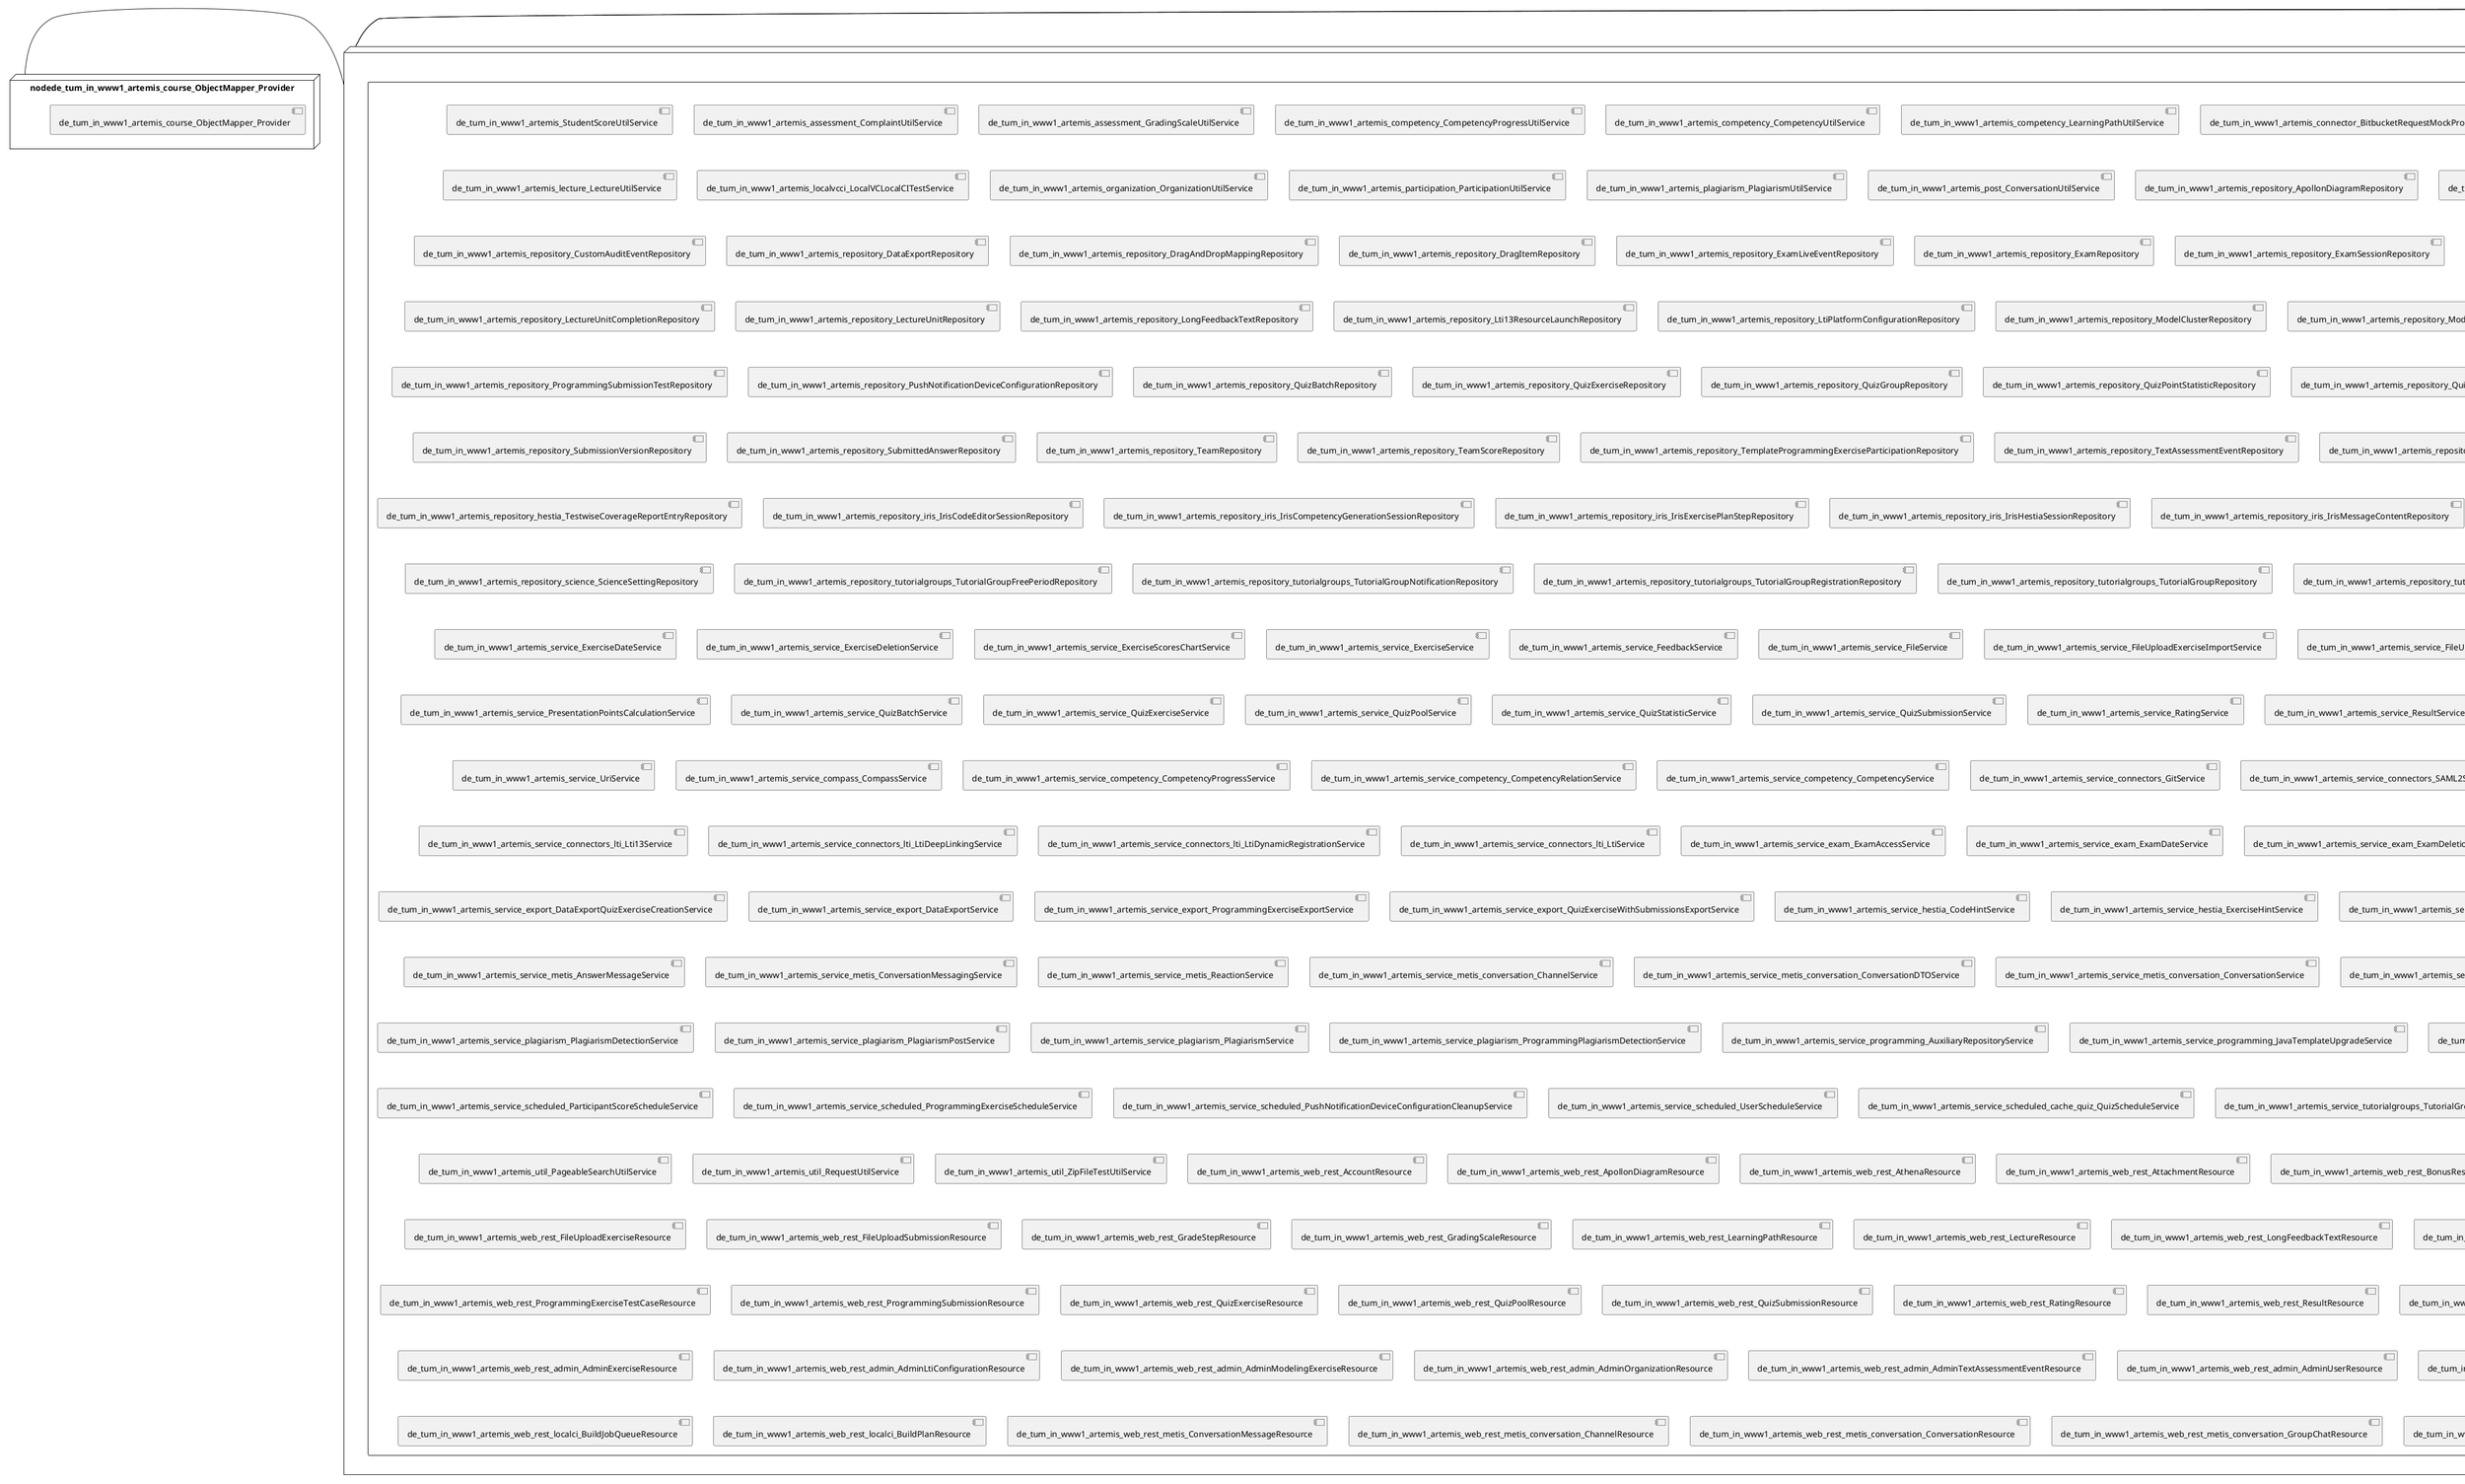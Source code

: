 @startuml
skinparam fixCircleLabelOverlapping true
skinparam componentStyle uml2
node nodede_tum_in_www1_artemis {
component de_tum_in_www1_artemis {
[de_tum_in_www1_artemis_repository_science_ScienceEventRepository] [[ls1intum-artemis.system#_99rfIN9TEe6-w9IXcyeAFQ]]
[de_tum_in_www1_artemis_service_science_ScienceEventService] [[ls1intum-artemis.system#_99rfIN9TEe6-w9IXcyeAFQ]]
}
}
node nodede_tum_in_www1_artemis_2 {
component de_tum_in_www1_artemis_2 {
[de_tum_in_www1_artemis_repository_SystemNotificationRepository] [[ls1intum-artemis.system#_99rfIN9TEe6-w9IXcyeAFQ]]
[de_tum_in_www1_artemis_service_SystemNotificationService] [[ls1intum-artemis.system#_99rfIN9TEe6-w9IXcyeAFQ]]
[de_tum_in_www1_artemis_web_rest_SystemNotificationResource] [[ls1intum-artemis.system#_99rfIN9TEe6-w9IXcyeAFQ]]
[de_tum_in_www1_artemis_web_rest_admin_AdminSystemNotificationResource] [[ls1intum-artemis.system#_99rfIN9TEe6-w9IXcyeAFQ]]
}
}
node nodede_tum_in_www1_artemis_3 {
component de_tum_in_www1_artemis_3 {
[de_tum_in_www1_artemis_repository_iris_IrisSettingsRepository] [[ls1intum-artemis.system#_99rfIN9TEe6-w9IXcyeAFQ]]
[de_tum_in_www1_artemis_service_iris_settings_IrisSettingsService] [[ls1intum-artemis.system#_99rfIN9TEe6-w9IXcyeAFQ]]
}
}
node nodede_tum_in_www1_artemis_4 {
component de_tum_in_www1_artemis_4 {
[de_tum_in_www1_artemis_repository_ConductAgreementRepository] [[ls1intum-artemis.system#_99rfIN9TEe6-w9IXcyeAFQ]]
[de_tum_in_www1_artemis_service_ConductAgreementService] [[ls1intum-artemis.system#_99rfIN9TEe6-w9IXcyeAFQ]]
}
}
node nodede_tum_in_www1_artemis_5 {
component de_tum_in_www1_artemis_5 {
[de_tum_in_www1_artemis_config_migration_MigrationService] [[ls1intum-artemis.system#_99rfIN9TEe6-w9IXcyeAFQ]]
[de_tum_in_www1_artemis_repository_MigrationChangeRepository] [[ls1intum-artemis.system#_99rfIN9TEe6-w9IXcyeAFQ]]
}
}
node nodede_tum_in_www1_artemis_6 {
component de_tum_in_www1_artemis_6 {
[de_tum_in_www1_artemis_repository_PersistenceAuditEventRepository] [[ls1intum-artemis.system#_99rfIN9TEe6-w9IXcyeAFQ]]
[de_tum_in_www1_artemis_service_AuditEventService] [[ls1intum-artemis.system#_99rfIN9TEe6-w9IXcyeAFQ]]
}
}
node nodede_tum_in_www1_artemis_7 {
component de_tum_in_www1_artemis_7 {
[de_tum_in_www1_artemis_repository_iris_IrisChatSessionRepository] [[ls1intum-artemis.system#_99rfIN9TEe6-w9IXcyeAFQ]]
[de_tum_in_www1_artemis_web_rest_iris_IrisChatSessionResource] [[ls1intum-artemis.system#_99rfIN9TEe6-w9IXcyeAFQ]]
}
}
node nodede_tum_in_www1_artemis_8 {
component de_tum_in_www1_artemis_8 {
[de_tum_in_www1_artemis_StudentScoreUtilService] [[ls1intum-artemis.system#_99rfIN9TEe6-w9IXcyeAFQ]]
[de_tum_in_www1_artemis_assessment_ComplaintUtilService] [[ls1intum-artemis.system#_99rfIN9TEe6-w9IXcyeAFQ]]
[de_tum_in_www1_artemis_assessment_GradingScaleUtilService] [[ls1intum-artemis.system#_99rfIN9TEe6-w9IXcyeAFQ]]
[de_tum_in_www1_artemis_competency_CompetencyProgressUtilService] [[ls1intum-artemis.system#_99rfIN9TEe6-w9IXcyeAFQ]]
[de_tum_in_www1_artemis_competency_CompetencyUtilService] [[ls1intum-artemis.system#_99rfIN9TEe6-w9IXcyeAFQ]]
[de_tum_in_www1_artemis_competency_LearningPathUtilService] [[ls1intum-artemis.system#_99rfIN9TEe6-w9IXcyeAFQ]]
[de_tum_in_www1_artemis_connector_BitbucketRequestMockProvider] [[ls1intum-artemis.system#_99rfIN9TEe6-w9IXcyeAFQ]]
[de_tum_in_www1_artemis_course_CourseTestService] [[ls1intum-artemis.system#_99rfIN9TEe6-w9IXcyeAFQ]]
[de_tum_in_www1_artemis_course_CourseUtilService] [[ls1intum-artemis.system#_99rfIN9TEe6-w9IXcyeAFQ]]
[de_tum_in_www1_artemis_domain_Repository] [[ls1intum-artemis.system#_99rfIN9TEe6-w9IXcyeAFQ]]
[de_tum_in_www1_artemis_exam_ExamUtilService] [[ls1intum-artemis.system#_99rfIN9TEe6-w9IXcyeAFQ]]
[de_tum_in_www1_artemis_exercise_ExerciseUtilService] [[ls1intum-artemis.system#_99rfIN9TEe6-w9IXcyeAFQ]]
[de_tum_in_www1_artemis_exercise_fileuploadexercise_FileUploadExerciseUtilService] [[ls1intum-artemis.system#_99rfIN9TEe6-w9IXcyeAFQ]]
[de_tum_in_www1_artemis_exercise_modelingexercise_ModelingExerciseUtilService] [[ls1intum-artemis.system#_99rfIN9TEe6-w9IXcyeAFQ]]
[de_tum_in_www1_artemis_exercise_programmingexercise_ContinuousIntegrationTestService] [[ls1intum-artemis.system#_99rfIN9TEe6-w9IXcyeAFQ]]
[de_tum_in_www1_artemis_exercise_programmingexercise_ProgrammingExerciseIntegrationTestService] [[ls1intum-artemis.system#_99rfIN9TEe6-w9IXcyeAFQ]]
[de_tum_in_www1_artemis_exercise_programmingexercise_ProgrammingExerciseResultTestService] [[ls1intum-artemis.system#_99rfIN9TEe6-w9IXcyeAFQ]]
[de_tum_in_www1_artemis_exercise_programmingexercise_ProgrammingExerciseTestService] [[ls1intum-artemis.system#_99rfIN9TEe6-w9IXcyeAFQ]]
[de_tum_in_www1_artemis_exercise_programmingexercise_ProgrammingExerciseUtilService] [[ls1intum-artemis.system#_99rfIN9TEe6-w9IXcyeAFQ]]
[de_tum_in_www1_artemis_exercise_programmingexercise_ProgrammingSubmissionAndResultIntegrationTestService] [[ls1intum-artemis.system#_99rfIN9TEe6-w9IXcyeAFQ]]
[de_tum_in_www1_artemis_exercise_quizexercise_QuizExerciseUtilService] [[ls1intum-artemis.system#_99rfIN9TEe6-w9IXcyeAFQ]]
[de_tum_in_www1_artemis_exercise_textexercise_TextExerciseUtilService] [[ls1intum-artemis.system#_99rfIN9TEe6-w9IXcyeAFQ]]
[de_tum_in_www1_artemis_lecture_LectureUtilService] [[ls1intum-artemis.system#_99rfIN9TEe6-w9IXcyeAFQ]]
[de_tum_in_www1_artemis_localvcci_LocalVCLocalCITestService] [[ls1intum-artemis.system#_99rfIN9TEe6-w9IXcyeAFQ]]
[de_tum_in_www1_artemis_organization_OrganizationUtilService] [[ls1intum-artemis.system#_99rfIN9TEe6-w9IXcyeAFQ]]
[de_tum_in_www1_artemis_participation_ParticipationUtilService] [[ls1intum-artemis.system#_99rfIN9TEe6-w9IXcyeAFQ]]
[de_tum_in_www1_artemis_plagiarism_PlagiarismUtilService] [[ls1intum-artemis.system#_99rfIN9TEe6-w9IXcyeAFQ]]
[de_tum_in_www1_artemis_post_ConversationUtilService] [[ls1intum-artemis.system#_99rfIN9TEe6-w9IXcyeAFQ]]
[de_tum_in_www1_artemis_repository_ApollonDiagramRepository] [[ls1intum-artemis.system#_99rfIN9TEe6-w9IXcyeAFQ]]
[de_tum_in_www1_artemis_repository_AttachmentRepository] [[ls1intum-artemis.system#_99rfIN9TEe6-w9IXcyeAFQ]]
[de_tum_in_www1_artemis_repository_AttachmentUnitRepository] [[ls1intum-artemis.system#_99rfIN9TEe6-w9IXcyeAFQ]]
[de_tum_in_www1_artemis_repository_AuthorityRepository] [[ls1intum-artemis.system#_99rfIN9TEe6-w9IXcyeAFQ]]
[de_tum_in_www1_artemis_repository_AuxiliaryRepositoryRepository] [[ls1intum-artemis.system#_99rfIN9TEe6-w9IXcyeAFQ]]
[de_tum_in_www1_artemis_repository_BonusRepository] [[ls1intum-artemis.system#_99rfIN9TEe6-w9IXcyeAFQ]]
[de_tum_in_www1_artemis_repository_BuildJobRepository] [[ls1intum-artemis.system#_99rfIN9TEe6-w9IXcyeAFQ]]
[de_tum_in_www1_artemis_repository_BuildLogEntryRepository] [[ls1intum-artemis.system#_99rfIN9TEe6-w9IXcyeAFQ]]
[de_tum_in_www1_artemis_repository_BuildLogStatisticsEntryRepository] [[ls1intum-artemis.system#_99rfIN9TEe6-w9IXcyeAFQ]]
[de_tum_in_www1_artemis_repository_BuildPlanRepository] [[ls1intum-artemis.system#_99rfIN9TEe6-w9IXcyeAFQ]]
[de_tum_in_www1_artemis_repository_CompetencyProgressRepository] [[ls1intum-artemis.system#_99rfIN9TEe6-w9IXcyeAFQ]]
[de_tum_in_www1_artemis_repository_CompetencyRelationRepository] [[ls1intum-artemis.system#_99rfIN9TEe6-w9IXcyeAFQ]]
[de_tum_in_www1_artemis_repository_CompetencyRepository] [[ls1intum-artemis.system#_99rfIN9TEe6-w9IXcyeAFQ]]
[de_tum_in_www1_artemis_repository_ComplaintRepository] [[ls1intum-artemis.system#_99rfIN9TEe6-w9IXcyeAFQ]]
[de_tum_in_www1_artemis_repository_ComplaintResponseRepository] [[ls1intum-artemis.system#_99rfIN9TEe6-w9IXcyeAFQ]]
[de_tum_in_www1_artemis_repository_CourseRepository] [[ls1intum-artemis.system#_99rfIN9TEe6-w9IXcyeAFQ]]
[de_tum_in_www1_artemis_repository_CustomAuditEventRepository] [[ls1intum-artemis.system#_99rfIN9TEe6-w9IXcyeAFQ]]
[de_tum_in_www1_artemis_repository_DataExportRepository] [[ls1intum-artemis.system#_99rfIN9TEe6-w9IXcyeAFQ]]
[de_tum_in_www1_artemis_repository_DragAndDropMappingRepository] [[ls1intum-artemis.system#_99rfIN9TEe6-w9IXcyeAFQ]]
[de_tum_in_www1_artemis_repository_DragItemRepository] [[ls1intum-artemis.system#_99rfIN9TEe6-w9IXcyeAFQ]]
[de_tum_in_www1_artemis_repository_ExamLiveEventRepository] [[ls1intum-artemis.system#_99rfIN9TEe6-w9IXcyeAFQ]]
[de_tum_in_www1_artemis_repository_ExamRepository] [[ls1intum-artemis.system#_99rfIN9TEe6-w9IXcyeAFQ]]
[de_tum_in_www1_artemis_repository_ExamSessionRepository] [[ls1intum-artemis.system#_99rfIN9TEe6-w9IXcyeAFQ]]
[de_tum_in_www1_artemis_repository_ExamUserRepository] [[ls1intum-artemis.system#_99rfIN9TEe6-w9IXcyeAFQ]]
[de_tum_in_www1_artemis_repository_ExampleSubmissionRepository] [[ls1intum-artemis.system#_99rfIN9TEe6-w9IXcyeAFQ]]
[de_tum_in_www1_artemis_repository_ExerciseGroupRepository] [[ls1intum-artemis.system#_99rfIN9TEe6-w9IXcyeAFQ]]
[de_tum_in_www1_artemis_repository_ExerciseRepository] [[ls1intum-artemis.system#_99rfIN9TEe6-w9IXcyeAFQ]]
[de_tum_in_www1_artemis_repository_ExerciseUnitRepository] [[ls1intum-artemis.system#_99rfIN9TEe6-w9IXcyeAFQ]]
[de_tum_in_www1_artemis_repository_FeedbackRepository] [[ls1intum-artemis.system#_99rfIN9TEe6-w9IXcyeAFQ]]
[de_tum_in_www1_artemis_repository_FileUploadExerciseRepository] [[ls1intum-artemis.system#_99rfIN9TEe6-w9IXcyeAFQ]]
[de_tum_in_www1_artemis_repository_FileUploadSubmissionRepository] [[ls1intum-artemis.system#_99rfIN9TEe6-w9IXcyeAFQ]]
[de_tum_in_www1_artemis_repository_GradeStepRepository] [[ls1intum-artemis.system#_99rfIN9TEe6-w9IXcyeAFQ]]
[de_tum_in_www1_artemis_repository_GradingCriterionRepository] [[ls1intum-artemis.system#_99rfIN9TEe6-w9IXcyeAFQ]]
[de_tum_in_www1_artemis_repository_GradingScaleRepository] [[ls1intum-artemis.system#_99rfIN9TEe6-w9IXcyeAFQ]]
[de_tum_in_www1_artemis_repository_GroupNotificationRepository] [[ls1intum-artemis.system#_99rfIN9TEe6-w9IXcyeAFQ]]
[de_tum_in_www1_artemis_repository_GuidedTourSettingsRepository] [[ls1intum-artemis.system#_99rfIN9TEe6-w9IXcyeAFQ]]
[de_tum_in_www1_artemis_repository_LearningPathRepository] [[ls1intum-artemis.system#_99rfIN9TEe6-w9IXcyeAFQ]]
[de_tum_in_www1_artemis_repository_LectureRepository] [[ls1intum-artemis.system#_99rfIN9TEe6-w9IXcyeAFQ]]
[de_tum_in_www1_artemis_repository_LectureUnitCompletionRepository] [[ls1intum-artemis.system#_99rfIN9TEe6-w9IXcyeAFQ]]
[de_tum_in_www1_artemis_repository_LectureUnitRepository] [[ls1intum-artemis.system#_99rfIN9TEe6-w9IXcyeAFQ]]
[de_tum_in_www1_artemis_repository_LongFeedbackTextRepository] [[ls1intum-artemis.system#_99rfIN9TEe6-w9IXcyeAFQ]]
[de_tum_in_www1_artemis_repository_Lti13ResourceLaunchRepository] [[ls1intum-artemis.system#_99rfIN9TEe6-w9IXcyeAFQ]]
[de_tum_in_www1_artemis_repository_LtiPlatformConfigurationRepository] [[ls1intum-artemis.system#_99rfIN9TEe6-w9IXcyeAFQ]]
[de_tum_in_www1_artemis_repository_ModelClusterRepository] [[ls1intum-artemis.system#_99rfIN9TEe6-w9IXcyeAFQ]]
[de_tum_in_www1_artemis_repository_ModelElementRepository] [[ls1intum-artemis.system#_99rfIN9TEe6-w9IXcyeAFQ]]
[de_tum_in_www1_artemis_repository_ModelingExerciseRepository] [[ls1intum-artemis.system#_99rfIN9TEe6-w9IXcyeAFQ]]
[de_tum_in_www1_artemis_repository_ModelingSubmissionRepository] [[ls1intum-artemis.system#_99rfIN9TEe6-w9IXcyeAFQ]]
[de_tum_in_www1_artemis_repository_NotificationRepository] [[ls1intum-artemis.system#_99rfIN9TEe6-w9IXcyeAFQ]]
[de_tum_in_www1_artemis_repository_NotificationSettingRepository] [[ls1intum-artemis.system#_99rfIN9TEe6-w9IXcyeAFQ]]
[de_tum_in_www1_artemis_repository_OnlineCourseConfigurationRepository] [[ls1intum-artemis.system#_99rfIN9TEe6-w9IXcyeAFQ]]
[de_tum_in_www1_artemis_repository_OnlineUnitRepository] [[ls1intum-artemis.system#_99rfIN9TEe6-w9IXcyeAFQ]]
[de_tum_in_www1_artemis_repository_OrganizationRepository] [[ls1intum-artemis.system#_99rfIN9TEe6-w9IXcyeAFQ]]
[de_tum_in_www1_artemis_repository_ParticipantScoreRepository] [[ls1intum-artemis.system#_99rfIN9TEe6-w9IXcyeAFQ]]
[de_tum_in_www1_artemis_repository_ParticipationRepository] [[ls1intum-artemis.system#_99rfIN9TEe6-w9IXcyeAFQ]]
[de_tum_in_www1_artemis_repository_ProgrammingExerciseRepository] [[ls1intum-artemis.system#_99rfIN9TEe6-w9IXcyeAFQ]]
[de_tum_in_www1_artemis_repository_ProgrammingExerciseStudentParticipationRepository] [[ls1intum-artemis.system#_99rfIN9TEe6-w9IXcyeAFQ]]
[de_tum_in_www1_artemis_repository_ProgrammingExerciseStudentParticipationTestRepository] [[ls1intum-artemis.system#_99rfIN9TEe6-w9IXcyeAFQ]]
[de_tum_in_www1_artemis_repository_ProgrammingExerciseTestCaseRepository] [[ls1intum-artemis.system#_99rfIN9TEe6-w9IXcyeAFQ]]
[de_tum_in_www1_artemis_repository_ProgrammingExerciseTestRepository] [[ls1intum-artemis.system#_99rfIN9TEe6-w9IXcyeAFQ]]
[de_tum_in_www1_artemis_repository_ProgrammingSubmissionRepository] [[ls1intum-artemis.system#_99rfIN9TEe6-w9IXcyeAFQ]]
[de_tum_in_www1_artemis_repository_ProgrammingSubmissionTestRepository] [[ls1intum-artemis.system#_99rfIN9TEe6-w9IXcyeAFQ]]
[de_tum_in_www1_artemis_repository_PushNotificationDeviceConfigurationRepository] [[ls1intum-artemis.system#_99rfIN9TEe6-w9IXcyeAFQ]]
[de_tum_in_www1_artemis_repository_QuizBatchRepository] [[ls1intum-artemis.system#_99rfIN9TEe6-w9IXcyeAFQ]]
[de_tum_in_www1_artemis_repository_QuizExerciseRepository] [[ls1intum-artemis.system#_99rfIN9TEe6-w9IXcyeAFQ]]
[de_tum_in_www1_artemis_repository_QuizGroupRepository] [[ls1intum-artemis.system#_99rfIN9TEe6-w9IXcyeAFQ]]
[de_tum_in_www1_artemis_repository_QuizPointStatisticRepository] [[ls1intum-artemis.system#_99rfIN9TEe6-w9IXcyeAFQ]]
[de_tum_in_www1_artemis_repository_QuizPoolRepository] [[ls1intum-artemis.system#_99rfIN9TEe6-w9IXcyeAFQ]]
[de_tum_in_www1_artemis_repository_QuizQuestionRepository] [[ls1intum-artemis.system#_99rfIN9TEe6-w9IXcyeAFQ]]
[de_tum_in_www1_artemis_repository_QuizQuestionStatisticRepository] [[ls1intum-artemis.system#_99rfIN9TEe6-w9IXcyeAFQ]]
[de_tum_in_www1_artemis_repository_QuizSubmissionRepository] [[ls1intum-artemis.system#_99rfIN9TEe6-w9IXcyeAFQ]]
[de_tum_in_www1_artemis_repository_RatingRepository] [[ls1intum-artemis.system#_99rfIN9TEe6-w9IXcyeAFQ]]
[de_tum_in_www1_artemis_repository_ResultRepository] [[ls1intum-artemis.system#_99rfIN9TEe6-w9IXcyeAFQ]]
[de_tum_in_www1_artemis_repository_SingleUserNotificationRepository] [[ls1intum-artemis.system#_99rfIN9TEe6-w9IXcyeAFQ]]
[de_tum_in_www1_artemis_repository_SlideRepository] [[ls1intum-artemis.system#_99rfIN9TEe6-w9IXcyeAFQ]]
[de_tum_in_www1_artemis_repository_SolutionProgrammingExerciseParticipationRepository] [[ls1intum-artemis.system#_99rfIN9TEe6-w9IXcyeAFQ]]
[de_tum_in_www1_artemis_repository_StaticCodeAnalysisCategoryRepository] [[ls1intum-artemis.system#_99rfIN9TEe6-w9IXcyeAFQ]]
[de_tum_in_www1_artemis_repository_StatisticsRepository] [[ls1intum-artemis.system#_99rfIN9TEe6-w9IXcyeAFQ]]
[de_tum_in_www1_artemis_repository_StudentExamRepository] [[ls1intum-artemis.system#_99rfIN9TEe6-w9IXcyeAFQ]]
[de_tum_in_www1_artemis_repository_StudentParticipationRepository] [[ls1intum-artemis.system#_99rfIN9TEe6-w9IXcyeAFQ]]
[de_tum_in_www1_artemis_repository_StudentScoreRepository] [[ls1intum-artemis.system#_99rfIN9TEe6-w9IXcyeAFQ]]
[de_tum_in_www1_artemis_repository_SubmissionPolicyRepository] [[ls1intum-artemis.system#_99rfIN9TEe6-w9IXcyeAFQ]]
[de_tum_in_www1_artemis_repository_SubmissionRepository] [[ls1intum-artemis.system#_99rfIN9TEe6-w9IXcyeAFQ]]
[de_tum_in_www1_artemis_repository_SubmissionVersionRepository] [[ls1intum-artemis.system#_99rfIN9TEe6-w9IXcyeAFQ]]
[de_tum_in_www1_artemis_repository_SubmittedAnswerRepository] [[ls1intum-artemis.system#_99rfIN9TEe6-w9IXcyeAFQ]]
[de_tum_in_www1_artemis_repository_TeamRepository] [[ls1intum-artemis.system#_99rfIN9TEe6-w9IXcyeAFQ]]
[de_tum_in_www1_artemis_repository_TeamScoreRepository] [[ls1intum-artemis.system#_99rfIN9TEe6-w9IXcyeAFQ]]
[de_tum_in_www1_artemis_repository_TemplateProgrammingExerciseParticipationRepository] [[ls1intum-artemis.system#_99rfIN9TEe6-w9IXcyeAFQ]]
[de_tum_in_www1_artemis_repository_TextAssessmentEventRepository] [[ls1intum-artemis.system#_99rfIN9TEe6-w9IXcyeAFQ]]
[de_tum_in_www1_artemis_repository_TextBlockRepository] [[ls1intum-artemis.system#_99rfIN9TEe6-w9IXcyeAFQ]]
[de_tum_in_www1_artemis_repository_TextExerciseRepository] [[ls1intum-artemis.system#_99rfIN9TEe6-w9IXcyeAFQ]]
[de_tum_in_www1_artemis_repository_TextSubmissionRepository] [[ls1intum-artemis.system#_99rfIN9TEe6-w9IXcyeAFQ]]
[de_tum_in_www1_artemis_repository_TextUnitRepository] [[ls1intum-artemis.system#_99rfIN9TEe6-w9IXcyeAFQ]]
[de_tum_in_www1_artemis_repository_TutorParticipationRepository] [[ls1intum-artemis.system#_99rfIN9TEe6-w9IXcyeAFQ]]
[de_tum_in_www1_artemis_repository_UserRepository] [[ls1intum-artemis.system#_99rfIN9TEe6-w9IXcyeAFQ]]
[de_tum_in_www1_artemis_repository_UserTestRepository] [[ls1intum-artemis.system#_99rfIN9TEe6-w9IXcyeAFQ]]
[de_tum_in_www1_artemis_repository_VideoUnitRepository] [[ls1intum-artemis.system#_99rfIN9TEe6-w9IXcyeAFQ]]
[de_tum_in_www1_artemis_repository_hestia_CodeHintRepository] [[ls1intum-artemis.system#_99rfIN9TEe6-w9IXcyeAFQ]]
[de_tum_in_www1_artemis_repository_hestia_CoverageFileReportRepository] [[ls1intum-artemis.system#_99rfIN9TEe6-w9IXcyeAFQ]]
[de_tum_in_www1_artemis_repository_hestia_CoverageReportRepository] [[ls1intum-artemis.system#_99rfIN9TEe6-w9IXcyeAFQ]]
[de_tum_in_www1_artemis_repository_hestia_ExerciseHintActivationRepository] [[ls1intum-artemis.system#_99rfIN9TEe6-w9IXcyeAFQ]]
[de_tum_in_www1_artemis_repository_hestia_ExerciseHintRepository] [[ls1intum-artemis.system#_99rfIN9TEe6-w9IXcyeAFQ]]
[de_tum_in_www1_artemis_repository_hestia_ProgrammingExerciseGitDiffReportRepository] [[ls1intum-artemis.system#_99rfIN9TEe6-w9IXcyeAFQ]]
[de_tum_in_www1_artemis_repository_hestia_ProgrammingExerciseSolutionEntryRepository] [[ls1intum-artemis.system#_99rfIN9TEe6-w9IXcyeAFQ]]
[de_tum_in_www1_artemis_repository_hestia_ProgrammingExerciseTaskRepository] [[ls1intum-artemis.system#_99rfIN9TEe6-w9IXcyeAFQ]]
[de_tum_in_www1_artemis_repository_hestia_TestwiseCoverageReportEntryRepository] [[ls1intum-artemis.system#_99rfIN9TEe6-w9IXcyeAFQ]]
[de_tum_in_www1_artemis_repository_iris_IrisCodeEditorSessionRepository] [[ls1intum-artemis.system#_99rfIN9TEe6-w9IXcyeAFQ]]
[de_tum_in_www1_artemis_repository_iris_IrisCompetencyGenerationSessionRepository] [[ls1intum-artemis.system#_99rfIN9TEe6-w9IXcyeAFQ]]
[de_tum_in_www1_artemis_repository_iris_IrisExercisePlanStepRepository] [[ls1intum-artemis.system#_99rfIN9TEe6-w9IXcyeAFQ]]
[de_tum_in_www1_artemis_repository_iris_IrisHestiaSessionRepository] [[ls1intum-artemis.system#_99rfIN9TEe6-w9IXcyeAFQ]]
[de_tum_in_www1_artemis_repository_iris_IrisMessageContentRepository] [[ls1intum-artemis.system#_99rfIN9TEe6-w9IXcyeAFQ]]
[de_tum_in_www1_artemis_repository_iris_IrisMessageRepository] [[ls1intum-artemis.system#_99rfIN9TEe6-w9IXcyeAFQ]]
[de_tum_in_www1_artemis_repository_iris_IrisSessionRepository] [[ls1intum-artemis.system#_99rfIN9TEe6-w9IXcyeAFQ]]
[de_tum_in_www1_artemis_repository_metis_AnswerPostRepository] [[ls1intum-artemis.system#_99rfIN9TEe6-w9IXcyeAFQ]]
[de_tum_in_www1_artemis_repository_metis_ConversationMessageRepository] [[ls1intum-artemis.system#_99rfIN9TEe6-w9IXcyeAFQ]]
[de_tum_in_www1_artemis_repository_metis_ConversationParticipantRepository] [[ls1intum-artemis.system#_99rfIN9TEe6-w9IXcyeAFQ]]
[de_tum_in_www1_artemis_repository_metis_PostRepository] [[ls1intum-artemis.system#_99rfIN9TEe6-w9IXcyeAFQ]]
[de_tum_in_www1_artemis_repository_metis_ReactionRepository] [[ls1intum-artemis.system#_99rfIN9TEe6-w9IXcyeAFQ]]
[de_tum_in_www1_artemis_repository_metis_conversation_ChannelRepository] [[ls1intum-artemis.system#_99rfIN9TEe6-w9IXcyeAFQ]]
[de_tum_in_www1_artemis_repository_metis_conversation_ConversationNotificationRepository] [[ls1intum-artemis.system#_99rfIN9TEe6-w9IXcyeAFQ]]
[de_tum_in_www1_artemis_repository_metis_conversation_ConversationRepository] [[ls1intum-artemis.system#_99rfIN9TEe6-w9IXcyeAFQ]]
[de_tum_in_www1_artemis_repository_metis_conversation_GroupChatRepository] [[ls1intum-artemis.system#_99rfIN9TEe6-w9IXcyeAFQ]]
[de_tum_in_www1_artemis_repository_metis_conversation_OneToOneChatRepository] [[ls1intum-artemis.system#_99rfIN9TEe6-w9IXcyeAFQ]]
[de_tum_in_www1_artemis_repository_plagiarism_PlagiarismCaseRepository] [[ls1intum-artemis.system#_99rfIN9TEe6-w9IXcyeAFQ]]
[de_tum_in_www1_artemis_repository_plagiarism_PlagiarismComparisonRepository] [[ls1intum-artemis.system#_99rfIN9TEe6-w9IXcyeAFQ]]
[de_tum_in_www1_artemis_repository_plagiarism_PlagiarismResultRepository] [[ls1intum-artemis.system#_99rfIN9TEe6-w9IXcyeAFQ]]
[de_tum_in_www1_artemis_repository_plagiarism_PlagiarismSubmissionRepository] [[ls1intum-artemis.system#_99rfIN9TEe6-w9IXcyeAFQ]]
[de_tum_in_www1_artemis_repository_science_ScienceSettingRepository] [[ls1intum-artemis.system#_99rfIN9TEe6-w9IXcyeAFQ]]
[de_tum_in_www1_artemis_repository_tutorialgroups_TutorialGroupFreePeriodRepository] [[ls1intum-artemis.system#_99rfIN9TEe6-w9IXcyeAFQ]]
[de_tum_in_www1_artemis_repository_tutorialgroups_TutorialGroupNotificationRepository] [[ls1intum-artemis.system#_99rfIN9TEe6-w9IXcyeAFQ]]
[de_tum_in_www1_artemis_repository_tutorialgroups_TutorialGroupRegistrationRepository] [[ls1intum-artemis.system#_99rfIN9TEe6-w9IXcyeAFQ]]
[de_tum_in_www1_artemis_repository_tutorialgroups_TutorialGroupRepository] [[ls1intum-artemis.system#_99rfIN9TEe6-w9IXcyeAFQ]]
[de_tum_in_www1_artemis_repository_tutorialgroups_TutorialGroupScheduleRepository] [[ls1intum-artemis.system#_99rfIN9TEe6-w9IXcyeAFQ]]
[de_tum_in_www1_artemis_repository_tutorialgroups_TutorialGroupSessionRepository] [[ls1intum-artemis.system#_99rfIN9TEe6-w9IXcyeAFQ]]
[de_tum_in_www1_artemis_repository_tutorialgroups_TutorialGroupsConfigurationRepository] [[ls1intum-artemis.system#_99rfIN9TEe6-w9IXcyeAFQ]]
[de_tum_in_www1_artemis_service_AssessmentDashboardService] [[ls1intum-artemis.system#_99rfIN9TEe6-w9IXcyeAFQ]]
[de_tum_in_www1_artemis_service_AssessmentService] [[ls1intum-artemis.system#_99rfIN9TEe6-w9IXcyeAFQ]]
[de_tum_in_www1_artemis_service_AttachmentUnitService] [[ls1intum-artemis.system#_99rfIN9TEe6-w9IXcyeAFQ]]
[de_tum_in_www1_artemis_service_AuthorizationCheckService] [[ls1intum-artemis.system#_99rfIN9TEe6-w9IXcyeAFQ]]
[de_tum_in_www1_artemis_service_BonusService] [[ls1intum-artemis.system#_99rfIN9TEe6-w9IXcyeAFQ]]
[de_tum_in_www1_artemis_service_BuildLogEntryService] [[ls1intum-artemis.system#_99rfIN9TEe6-w9IXcyeAFQ]]
[de_tum_in_www1_artemis_service_ComplaintResponseService] [[ls1intum-artemis.system#_99rfIN9TEe6-w9IXcyeAFQ]]
[de_tum_in_www1_artemis_service_ComplaintService] [[ls1intum-artemis.system#_99rfIN9TEe6-w9IXcyeAFQ]]
[de_tum_in_www1_artemis_service_ConsistencyCheckService] [[ls1intum-artemis.system#_99rfIN9TEe6-w9IXcyeAFQ]]
[de_tum_in_www1_artemis_service_ConsistencyCheckTestService] [[ls1intum-artemis.system#_99rfIN9TEe6-w9IXcyeAFQ]]
[de_tum_in_www1_artemis_service_CourseScoreCalculationService] [[ls1intum-artemis.system#_99rfIN9TEe6-w9IXcyeAFQ]]
[de_tum_in_www1_artemis_service_CourseService] [[ls1intum-artemis.system#_99rfIN9TEe6-w9IXcyeAFQ]]
[de_tum_in_www1_artemis_service_EmailSummaryService] [[ls1intum-artemis.system#_99rfIN9TEe6-w9IXcyeAFQ]]
[de_tum_in_www1_artemis_service_ExampleSubmissionService] [[ls1intum-artemis.system#_99rfIN9TEe6-w9IXcyeAFQ]]
[de_tum_in_www1_artemis_service_ExerciseDateService] [[ls1intum-artemis.system#_99rfIN9TEe6-w9IXcyeAFQ]]
[de_tum_in_www1_artemis_service_ExerciseDeletionService] [[ls1intum-artemis.system#_99rfIN9TEe6-w9IXcyeAFQ]]
[de_tum_in_www1_artemis_service_ExerciseScoresChartService] [[ls1intum-artemis.system#_99rfIN9TEe6-w9IXcyeAFQ]]
[de_tum_in_www1_artemis_service_ExerciseService] [[ls1intum-artemis.system#_99rfIN9TEe6-w9IXcyeAFQ]]
[de_tum_in_www1_artemis_service_FeedbackService] [[ls1intum-artemis.system#_99rfIN9TEe6-w9IXcyeAFQ]]
[de_tum_in_www1_artemis_service_FileService] [[ls1intum-artemis.system#_99rfIN9TEe6-w9IXcyeAFQ]]
[de_tum_in_www1_artemis_service_FileUploadExerciseImportService] [[ls1intum-artemis.system#_99rfIN9TEe6-w9IXcyeAFQ]]
[de_tum_in_www1_artemis_service_FileUploadExerciseService] [[ls1intum-artemis.system#_99rfIN9TEe6-w9IXcyeAFQ]]
[de_tum_in_www1_artemis_service_FileUploadSubmissionService] [[ls1intum-artemis.system#_99rfIN9TEe6-w9IXcyeAFQ]]
[de_tum_in_www1_artemis_service_GradingScaleService] [[ls1intum-artemis.system#_99rfIN9TEe6-w9IXcyeAFQ]]
[de_tum_in_www1_artemis_service_LectureImportService] [[ls1intum-artemis.system#_99rfIN9TEe6-w9IXcyeAFQ]]
[de_tum_in_www1_artemis_service_LectureService] [[ls1intum-artemis.system#_99rfIN9TEe6-w9IXcyeAFQ]]
[de_tum_in_www1_artemis_service_LectureUnitProcessingService] [[ls1intum-artemis.system#_99rfIN9TEe6-w9IXcyeAFQ]]
[de_tum_in_www1_artemis_service_LectureUnitService] [[ls1intum-artemis.system#_99rfIN9TEe6-w9IXcyeAFQ]]
[de_tum_in_www1_artemis_service_ModelingExerciseImportService] [[ls1intum-artemis.system#_99rfIN9TEe6-w9IXcyeAFQ]]
[de_tum_in_www1_artemis_service_ModelingExerciseService] [[ls1intum-artemis.system#_99rfIN9TEe6-w9IXcyeAFQ]]
[de_tum_in_www1_artemis_service_ModelingSubmissionService] [[ls1intum-artemis.system#_99rfIN9TEe6-w9IXcyeAFQ]]
[de_tum_in_www1_artemis_service_OnlineCourseConfigurationService] [[ls1intum-artemis.system#_99rfIN9TEe6-w9IXcyeAFQ]]
[de_tum_in_www1_artemis_service_OrganizationService] [[ls1intum-artemis.system#_99rfIN9TEe6-w9IXcyeAFQ]]
[de_tum_in_www1_artemis_service_ParticipantScoreService] [[ls1intum-artemis.system#_99rfIN9TEe6-w9IXcyeAFQ]]
[de_tum_in_www1_artemis_service_ParticipationAuthorizationCheckService] [[ls1intum-artemis.system#_99rfIN9TEe6-w9IXcyeAFQ]]
[de_tum_in_www1_artemis_service_ParticipationService] [[ls1intum-artemis.system#_99rfIN9TEe6-w9IXcyeAFQ]]
[de_tum_in_www1_artemis_service_PresentationPointsCalculationService] [[ls1intum-artemis.system#_99rfIN9TEe6-w9IXcyeAFQ]]
[de_tum_in_www1_artemis_service_QuizBatchService] [[ls1intum-artemis.system#_99rfIN9TEe6-w9IXcyeAFQ]]
[de_tum_in_www1_artemis_service_QuizExerciseService] [[ls1intum-artemis.system#_99rfIN9TEe6-w9IXcyeAFQ]]
[de_tum_in_www1_artemis_service_QuizPoolService] [[ls1intum-artemis.system#_99rfIN9TEe6-w9IXcyeAFQ]]
[de_tum_in_www1_artemis_service_QuizStatisticService] [[ls1intum-artemis.system#_99rfIN9TEe6-w9IXcyeAFQ]]
[de_tum_in_www1_artemis_service_QuizSubmissionService] [[ls1intum-artemis.system#_99rfIN9TEe6-w9IXcyeAFQ]]
[de_tum_in_www1_artemis_service_RatingService] [[ls1intum-artemis.system#_99rfIN9TEe6-w9IXcyeAFQ]]
[de_tum_in_www1_artemis_service_ResultService] [[ls1intum-artemis.system#_99rfIN9TEe6-w9IXcyeAFQ]]
[de_tum_in_www1_artemis_service_SlideSplitterService] [[ls1intum-artemis.system#_99rfIN9TEe6-w9IXcyeAFQ]]
[de_tum_in_www1_artemis_service_StaticCodeAnalysisService] [[ls1intum-artemis.system#_99rfIN9TEe6-w9IXcyeAFQ]]
[de_tum_in_www1_artemis_service_StatisticsService] [[ls1intum-artemis.system#_99rfIN9TEe6-w9IXcyeAFQ]]
[de_tum_in_www1_artemis_service_SubmissionPolicyService] [[ls1intum-artemis.system#_99rfIN9TEe6-w9IXcyeAFQ]]
[de_tum_in_www1_artemis_service_SubmissionService] [[ls1intum-artemis.system#_99rfIN9TEe6-w9IXcyeAFQ]]
[de_tum_in_www1_artemis_service_SubmissionVersionService] [[ls1intum-artemis.system#_99rfIN9TEe6-w9IXcyeAFQ]]
[de_tum_in_www1_artemis_service_TeamService] [[ls1intum-artemis.system#_99rfIN9TEe6-w9IXcyeAFQ]]
[de_tum_in_www1_artemis_service_TextBlockService] [[ls1intum-artemis.system#_99rfIN9TEe6-w9IXcyeAFQ]]
[de_tum_in_www1_artemis_service_TextExerciseImportService] [[ls1intum-artemis.system#_99rfIN9TEe6-w9IXcyeAFQ]]
[de_tum_in_www1_artemis_service_TextExerciseService] [[ls1intum-artemis.system#_99rfIN9TEe6-w9IXcyeAFQ]]
[de_tum_in_www1_artemis_service_TextSubmissionService] [[ls1intum-artemis.system#_99rfIN9TEe6-w9IXcyeAFQ]]
[de_tum_in_www1_artemis_service_TutorEffortService] [[ls1intum-artemis.system#_99rfIN9TEe6-w9IXcyeAFQ]]
[de_tum_in_www1_artemis_service_TutorLeaderboardService] [[ls1intum-artemis.system#_99rfIN9TEe6-w9IXcyeAFQ]]
[de_tum_in_www1_artemis_service_TutorParticipationService] [[ls1intum-artemis.system#_99rfIN9TEe6-w9IXcyeAFQ]]
[de_tum_in_www1_artemis_service_UriService] [[ls1intum-artemis.system#_99rfIN9TEe6-w9IXcyeAFQ]]
[de_tum_in_www1_artemis_service_compass_CompassService] [[ls1intum-artemis.system#_99rfIN9TEe6-w9IXcyeAFQ]]
[de_tum_in_www1_artemis_service_competency_CompetencyProgressService] [[ls1intum-artemis.system#_99rfIN9TEe6-w9IXcyeAFQ]]
[de_tum_in_www1_artemis_service_competency_CompetencyRelationService] [[ls1intum-artemis.system#_99rfIN9TEe6-w9IXcyeAFQ]]
[de_tum_in_www1_artemis_service_competency_CompetencyService] [[ls1intum-artemis.system#_99rfIN9TEe6-w9IXcyeAFQ]]
[de_tum_in_www1_artemis_service_connectors_GitService] [[ls1intum-artemis.system#_99rfIN9TEe6-w9IXcyeAFQ]]
[de_tum_in_www1_artemis_service_connectors_SAML2Service] [[ls1intum-artemis.system#_99rfIN9TEe6-w9IXcyeAFQ]]
[de_tum_in_www1_artemis_service_connectors_athena_AthenaDTOConverter] [[ls1intum-artemis.system#_99rfIN9TEe6-w9IXcyeAFQ]]
[de_tum_in_www1_artemis_service_connectors_athena_AthenaModuleService] [[ls1intum-artemis.system#_99rfIN9TEe6-w9IXcyeAFQ]]
[de_tum_in_www1_artemis_service_connectors_athena_AthenaRepositoryExportService] [[ls1intum-artemis.system#_99rfIN9TEe6-w9IXcyeAFQ]]
[de_tum_in_www1_artemis_service_connectors_athena_AthenaSubmissionSendingService] [[ls1intum-artemis.system#_99rfIN9TEe6-w9IXcyeAFQ]]
[de_tum_in_www1_artemis_service_connectors_bitbucket_BitbucketService] [[ls1intum-artemis.system#_99rfIN9TEe6-w9IXcyeAFQ]]
[de_tum_in_www1_artemis_service_connectors_bitbucket_BitbucketUserManagementService] [[ls1intum-artemis.system#_99rfIN9TEe6-w9IXcyeAFQ]]
[de_tum_in_www1_artemis_service_connectors_gitlab_GitLabService] [[ls1intum-artemis.system#_99rfIN9TEe6-w9IXcyeAFQ]]
[de_tum_in_www1_artemis_service_connectors_gitlab_GitLabUserManagementService] [[ls1intum-artemis.system#_99rfIN9TEe6-w9IXcyeAFQ]]
[de_tum_in_www1_artemis_service_connectors_gitlabci_GitLabCIService] [[ls1intum-artemis.system#_99rfIN9TEe6-w9IXcyeAFQ]]
[de_tum_in_www1_artemis_service_connectors_jenkins_JenkinsUserManagementService] [[ls1intum-artemis.system#_99rfIN9TEe6-w9IXcyeAFQ]]
[de_tum_in_www1_artemis_service_connectors_jenkins_build_plan_JenkinsBuildPlanService] [[ls1intum-artemis.system#_99rfIN9TEe6-w9IXcyeAFQ]]
[de_tum_in_www1_artemis_service_connectors_localci_LocalCIResultProcessingService] [[ls1intum-artemis.system#_99rfIN9TEe6-w9IXcyeAFQ]]
[de_tum_in_www1_artemis_service_connectors_localci_LocalCITriggerService] [[ls1intum-artemis.system#_99rfIN9TEe6-w9IXcyeAFQ]]
[de_tum_in_www1_artemis_service_connectors_localci_SharedQueueManagementService] [[ls1intum-artemis.system#_99rfIN9TEe6-w9IXcyeAFQ]]
[de_tum_in_www1_artemis_service_connectors_localvc_LocalVCServletService] [[ls1intum-artemis.system#_99rfIN9TEe6-w9IXcyeAFQ]]
[de_tum_in_www1_artemis_service_connectors_lti_Lti13Service] [[ls1intum-artemis.system#_99rfIN9TEe6-w9IXcyeAFQ]]
[de_tum_in_www1_artemis_service_connectors_lti_LtiDeepLinkingService] [[ls1intum-artemis.system#_99rfIN9TEe6-w9IXcyeAFQ]]
[de_tum_in_www1_artemis_service_connectors_lti_LtiDynamicRegistrationService] [[ls1intum-artemis.system#_99rfIN9TEe6-w9IXcyeAFQ]]
[de_tum_in_www1_artemis_service_connectors_lti_LtiService] [[ls1intum-artemis.system#_99rfIN9TEe6-w9IXcyeAFQ]]
[de_tum_in_www1_artemis_service_exam_ExamAccessService] [[ls1intum-artemis.system#_99rfIN9TEe6-w9IXcyeAFQ]]
[de_tum_in_www1_artemis_service_exam_ExamDateService] [[ls1intum-artemis.system#_99rfIN9TEe6-w9IXcyeAFQ]]
[de_tum_in_www1_artemis_service_exam_ExamDeletionService] [[ls1intum-artemis.system#_99rfIN9TEe6-w9IXcyeAFQ]]
[de_tum_in_www1_artemis_service_exam_ExamImportService] [[ls1intum-artemis.system#_99rfIN9TEe6-w9IXcyeAFQ]]
[de_tum_in_www1_artemis_service_exam_ExamLiveEventsService] [[ls1intum-artemis.system#_99rfIN9TEe6-w9IXcyeAFQ]]
[de_tum_in_www1_artemis_service_exam_ExamQuizService] [[ls1intum-artemis.system#_99rfIN9TEe6-w9IXcyeAFQ]]
[de_tum_in_www1_artemis_service_exam_ExamRegistrationService] [[ls1intum-artemis.system#_99rfIN9TEe6-w9IXcyeAFQ]]
[de_tum_in_www1_artemis_service_exam_ExamService] [[ls1intum-artemis.system#_99rfIN9TEe6-w9IXcyeAFQ]]
[de_tum_in_www1_artemis_service_exam_ExamSessionService] [[ls1intum-artemis.system#_99rfIN9TEe6-w9IXcyeAFQ]]
[de_tum_in_www1_artemis_service_exam_ExamSubmissionService] [[ls1intum-artemis.system#_99rfIN9TEe6-w9IXcyeAFQ]]
[de_tum_in_www1_artemis_service_exam_ExamUserService] [[ls1intum-artemis.system#_99rfIN9TEe6-w9IXcyeAFQ]]
[de_tum_in_www1_artemis_service_exam_StudentExamAccessService] [[ls1intum-artemis.system#_99rfIN9TEe6-w9IXcyeAFQ]]
[de_tum_in_www1_artemis_service_exam_StudentExamService] [[ls1intum-artemis.system#_99rfIN9TEe6-w9IXcyeAFQ]]
[de_tum_in_www1_artemis_service_export_CourseExamExportService] [[ls1intum-artemis.system#_99rfIN9TEe6-w9IXcyeAFQ]]
[de_tum_in_www1_artemis_service_export_DataExportCommunicationDataService] [[ls1intum-artemis.system#_99rfIN9TEe6-w9IXcyeAFQ]]
[de_tum_in_www1_artemis_service_export_DataExportCreationService] [[ls1intum-artemis.system#_99rfIN9TEe6-w9IXcyeAFQ]]
[de_tum_in_www1_artemis_service_export_DataExportExamCreationService] [[ls1intum-artemis.system#_99rfIN9TEe6-w9IXcyeAFQ]]
[de_tum_in_www1_artemis_service_export_DataExportExerciseCreationService] [[ls1intum-artemis.system#_99rfIN9TEe6-w9IXcyeAFQ]]
[de_tum_in_www1_artemis_service_export_DataExportQuizExerciseCreationService] [[ls1intum-artemis.system#_99rfIN9TEe6-w9IXcyeAFQ]]
[de_tum_in_www1_artemis_service_export_DataExportService] [[ls1intum-artemis.system#_99rfIN9TEe6-w9IXcyeAFQ]]
[de_tum_in_www1_artemis_service_export_ProgrammingExerciseExportService] [[ls1intum-artemis.system#_99rfIN9TEe6-w9IXcyeAFQ]]
[de_tum_in_www1_artemis_service_export_QuizExerciseWithSubmissionsExportService] [[ls1intum-artemis.system#_99rfIN9TEe6-w9IXcyeAFQ]]
[de_tum_in_www1_artemis_service_hestia_CodeHintService] [[ls1intum-artemis.system#_99rfIN9TEe6-w9IXcyeAFQ]]
[de_tum_in_www1_artemis_service_hestia_ExerciseHintService] [[ls1intum-artemis.system#_99rfIN9TEe6-w9IXcyeAFQ]]
[de_tum_in_www1_artemis_service_hestia_ProgrammingExerciseGitDiffReportService] [[ls1intum-artemis.system#_99rfIN9TEe6-w9IXcyeAFQ]]
[de_tum_in_www1_artemis_service_hestia_ProgrammingExerciseTaskService] [[ls1intum-artemis.system#_99rfIN9TEe6-w9IXcyeAFQ]]
[de_tum_in_www1_artemis_service_hestia_TestwiseCoverageService] [[ls1intum-artemis.system#_99rfIN9TEe6-w9IXcyeAFQ]]
[de_tum_in_www1_artemis_service_hestia_behavioral_BehavioralTestCaseService] [[ls1intum-artemis.system#_99rfIN9TEe6-w9IXcyeAFQ]]
[de_tum_in_www1_artemis_service_hestia_structural_StructuralTestCaseService] [[ls1intum-artemis.system#_99rfIN9TEe6-w9IXcyeAFQ]]
[de_tum_in_www1_artemis_service_iris_IrisMessageService] [[ls1intum-artemis.system#_99rfIN9TEe6-w9IXcyeAFQ]]
[de_tum_in_www1_artemis_service_iris_IrisRateLimitService] [[ls1intum-artemis.system#_99rfIN9TEe6-w9IXcyeAFQ]]
[de_tum_in_www1_artemis_service_iris_IrisSessionService] [[ls1intum-artemis.system#_99rfIN9TEe6-w9IXcyeAFQ]]
[de_tum_in_www1_artemis_service_iris_session_IrisChatSessionService] [[ls1intum-artemis.system#_99rfIN9TEe6-w9IXcyeAFQ]]
[de_tum_in_www1_artemis_service_iris_session_IrisCodeEditorSessionService] [[ls1intum-artemis.system#_99rfIN9TEe6-w9IXcyeAFQ]]
[de_tum_in_www1_artemis_service_iris_session_IrisCompetencyGenerationSessionService] [[ls1intum-artemis.system#_99rfIN9TEe6-w9IXcyeAFQ]]
[de_tum_in_www1_artemis_service_iris_session_IrisHestiaSessionService] [[ls1intum-artemis.system#_99rfIN9TEe6-w9IXcyeAFQ]]
[de_tum_in_www1_artemis_service_learningpath_LearningPathNgxService] [[ls1intum-artemis.system#_99rfIN9TEe6-w9IXcyeAFQ]]
[de_tum_in_www1_artemis_service_learningpath_LearningPathRecommendationService] [[ls1intum-artemis.system#_99rfIN9TEe6-w9IXcyeAFQ]]
[de_tum_in_www1_artemis_service_learningpath_LearningPathService] [[ls1intum-artemis.system#_99rfIN9TEe6-w9IXcyeAFQ]]
[de_tum_in_www1_artemis_service_messaging_InstanceMessageReceiveService] [[ls1intum-artemis.system#_99rfIN9TEe6-w9IXcyeAFQ]]
[de_tum_in_www1_artemis_service_metis_AnswerMessageService] [[ls1intum-artemis.system#_99rfIN9TEe6-w9IXcyeAFQ]]
[de_tum_in_www1_artemis_service_metis_ConversationMessagingService] [[ls1intum-artemis.system#_99rfIN9TEe6-w9IXcyeAFQ]]
[de_tum_in_www1_artemis_service_metis_ReactionService] [[ls1intum-artemis.system#_99rfIN9TEe6-w9IXcyeAFQ]]
[de_tum_in_www1_artemis_service_metis_conversation_ChannelService] [[ls1intum-artemis.system#_99rfIN9TEe6-w9IXcyeAFQ]]
[de_tum_in_www1_artemis_service_metis_conversation_ConversationDTOService] [[ls1intum-artemis.system#_99rfIN9TEe6-w9IXcyeAFQ]]
[de_tum_in_www1_artemis_service_metis_conversation_ConversationService] [[ls1intum-artemis.system#_99rfIN9TEe6-w9IXcyeAFQ]]
[de_tum_in_www1_artemis_service_metis_conversation_GroupChatService] [[ls1intum-artemis.system#_99rfIN9TEe6-w9IXcyeAFQ]]
[de_tum_in_www1_artemis_service_metis_conversation_OneToOneChatService] [[ls1intum-artemis.system#_99rfIN9TEe6-w9IXcyeAFQ]]
[de_tum_in_www1_artemis_service_metis_conversation_auth_ChannelAuthorizationService] [[ls1intum-artemis.system#_99rfIN9TEe6-w9IXcyeAFQ]]
[de_tum_in_www1_artemis_service_metis_conversation_auth_ConversationAuthorizationService] [[ls1intum-artemis.system#_99rfIN9TEe6-w9IXcyeAFQ]]
[de_tum_in_www1_artemis_service_metis_conversation_auth_GroupChatAuthorizationService] [[ls1intum-artemis.system#_99rfIN9TEe6-w9IXcyeAFQ]]
[de_tum_in_www1_artemis_service_metis_conversation_auth_OneToOneChatAuthorizationService] [[ls1intum-artemis.system#_99rfIN9TEe6-w9IXcyeAFQ]]
[de_tum_in_www1_artemis_service_notifications_ConversationNotificationService] [[ls1intum-artemis.system#_99rfIN9TEe6-w9IXcyeAFQ]]
[de_tum_in_www1_artemis_service_notifications_GroupNotificationService] [[ls1intum-artemis.system#_99rfIN9TEe6-w9IXcyeAFQ]]
[de_tum_in_www1_artemis_service_notifications_NotificationSettingsService] [[ls1intum-artemis.system#_99rfIN9TEe6-w9IXcyeAFQ]]
[de_tum_in_www1_artemis_service_notifications_SingleUserNotificationService] [[ls1intum-artemis.system#_99rfIN9TEe6-w9IXcyeAFQ]]
[de_tum_in_www1_artemis_service_notifications_TutorialGroupNotificationService] [[ls1intum-artemis.system#_99rfIN9TEe6-w9IXcyeAFQ]]
[de_tum_in_www1_artemis_service_notifications_push_notifications_ApplePushNotificationService] [[ls1intum-artemis.system#_99rfIN9TEe6-w9IXcyeAFQ]]
[de_tum_in_www1_artemis_service_notifications_push_notifications_FirebasePushNotificationService] [[ls1intum-artemis.system#_99rfIN9TEe6-w9IXcyeAFQ]]
[de_tum_in_www1_artemis_service_plagiarism_ContinuousPlagiarismControlService] [[ls1intum-artemis.system#_99rfIN9TEe6-w9IXcyeAFQ]]
[de_tum_in_www1_artemis_service_plagiarism_PlagiarismAnswerPostService] [[ls1intum-artemis.system#_99rfIN9TEe6-w9IXcyeAFQ]]
[de_tum_in_www1_artemis_service_plagiarism_PlagiarismCaseService] [[ls1intum-artemis.system#_99rfIN9TEe6-w9IXcyeAFQ]]
[de_tum_in_www1_artemis_service_plagiarism_PlagiarismDetectionService] [[ls1intum-artemis.system#_99rfIN9TEe6-w9IXcyeAFQ]]
[de_tum_in_www1_artemis_service_plagiarism_PlagiarismPostService] [[ls1intum-artemis.system#_99rfIN9TEe6-w9IXcyeAFQ]]
[de_tum_in_www1_artemis_service_plagiarism_PlagiarismService] [[ls1intum-artemis.system#_99rfIN9TEe6-w9IXcyeAFQ]]
[de_tum_in_www1_artemis_service_plagiarism_ProgrammingPlagiarismDetectionService] [[ls1intum-artemis.system#_99rfIN9TEe6-w9IXcyeAFQ]]
[de_tum_in_www1_artemis_service_programming_AuxiliaryRepositoryService] [[ls1intum-artemis.system#_99rfIN9TEe6-w9IXcyeAFQ]]
[de_tum_in_www1_artemis_service_programming_JavaTemplateUpgradeService] [[ls1intum-artemis.system#_99rfIN9TEe6-w9IXcyeAFQ]]
[de_tum_in_www1_artemis_service_programming_ProgrammingExerciseFeedbackCreationService] [[ls1intum-artemis.system#_99rfIN9TEe6-w9IXcyeAFQ]]
[de_tum_in_www1_artemis_service_programming_ProgrammingExerciseGradingService] [[ls1intum-artemis.system#_99rfIN9TEe6-w9IXcyeAFQ]]
[de_tum_in_www1_artemis_service_programming_ProgrammingExerciseImportBasicService] [[ls1intum-artemis.system#_99rfIN9TEe6-w9IXcyeAFQ]]
[de_tum_in_www1_artemis_service_programming_ProgrammingExerciseImportFromFileService] [[ls1intum-artemis.system#_99rfIN9TEe6-w9IXcyeAFQ]]
[de_tum_in_www1_artemis_service_programming_ProgrammingExerciseImportService] [[ls1intum-artemis.system#_99rfIN9TEe6-w9IXcyeAFQ]]
[de_tum_in_www1_artemis_service_programming_ProgrammingExerciseParticipationService] [[ls1intum-artemis.system#_99rfIN9TEe6-w9IXcyeAFQ]]
[de_tum_in_www1_artemis_service_programming_ProgrammingExerciseService] [[ls1intum-artemis.system#_99rfIN9TEe6-w9IXcyeAFQ]]
[de_tum_in_www1_artemis_service_programming_ProgrammingExerciseTestCaseService] [[ls1intum-artemis.system#_99rfIN9TEe6-w9IXcyeAFQ]]
[de_tum_in_www1_artemis_service_programming_ProgrammingMessagingService] [[ls1intum-artemis.system#_99rfIN9TEe6-w9IXcyeAFQ]]
[de_tum_in_www1_artemis_service_programming_ProgrammingSubmissionService] [[ls1intum-artemis.system#_99rfIN9TEe6-w9IXcyeAFQ]]
[de_tum_in_www1_artemis_service_programming_ProgrammingTriggerService] [[ls1intum-artemis.system#_99rfIN9TEe6-w9IXcyeAFQ]]
[de_tum_in_www1_artemis_service_scheduled_AthenaScheduleService] [[ls1intum-artemis.system#_99rfIN9TEe6-w9IXcyeAFQ]]
[de_tum_in_www1_artemis_service_scheduled_AutomaticProgrammingExerciseCleanupService] [[ls1intum-artemis.system#_99rfIN9TEe6-w9IXcyeAFQ]]
[de_tum_in_www1_artemis_service_scheduled_DataExportScheduleService] [[ls1intum-artemis.system#_99rfIN9TEe6-w9IXcyeAFQ]]
[de_tum_in_www1_artemis_service_scheduled_ModelingExerciseScheduleService] [[ls1intum-artemis.system#_99rfIN9TEe6-w9IXcyeAFQ]]
[de_tum_in_www1_artemis_service_scheduled_NotificationScheduleService] [[ls1intum-artemis.system#_99rfIN9TEe6-w9IXcyeAFQ]]
[de_tum_in_www1_artemis_service_scheduled_ParticipantScoreScheduleService] [[ls1intum-artemis.system#_99rfIN9TEe6-w9IXcyeAFQ]]
[de_tum_in_www1_artemis_service_scheduled_ProgrammingExerciseScheduleService] [[ls1intum-artemis.system#_99rfIN9TEe6-w9IXcyeAFQ]]
[de_tum_in_www1_artemis_service_scheduled_PushNotificationDeviceConfigurationCleanupService] [[ls1intum-artemis.system#_99rfIN9TEe6-w9IXcyeAFQ]]
[de_tum_in_www1_artemis_service_scheduled_UserScheduleService] [[ls1intum-artemis.system#_99rfIN9TEe6-w9IXcyeAFQ]]
[de_tum_in_www1_artemis_service_scheduled_cache_quiz_QuizScheduleService] [[ls1intum-artemis.system#_99rfIN9TEe6-w9IXcyeAFQ]]
[de_tum_in_www1_artemis_service_tutorialgroups_TutorialGroupChannelManagementService] [[ls1intum-artemis.system#_99rfIN9TEe6-w9IXcyeAFQ]]
[de_tum_in_www1_artemis_service_tutorialgroups_TutorialGroupFreePeriodService] [[ls1intum-artemis.system#_99rfIN9TEe6-w9IXcyeAFQ]]
[de_tum_in_www1_artemis_service_tutorialgroups_TutorialGroupScheduleService] [[ls1intum-artemis.system#_99rfIN9TEe6-w9IXcyeAFQ]]
[de_tum_in_www1_artemis_service_tutorialgroups_TutorialGroupService] [[ls1intum-artemis.system#_99rfIN9TEe6-w9IXcyeAFQ]]
[de_tum_in_www1_artemis_service_tutorialgroups_TutorialGroupsConfigurationService] [[ls1intum-artemis.system#_99rfIN9TEe6-w9IXcyeAFQ]]
[de_tum_in_www1_artemis_service_user_AuthorityService] [[ls1intum-artemis.system#_99rfIN9TEe6-w9IXcyeAFQ]]
[de_tum_in_www1_artemis_service_user_PasswordService] [[ls1intum-artemis.system#_99rfIN9TEe6-w9IXcyeAFQ]]
[de_tum_in_www1_artemis_service_user_UserCreationService] [[ls1intum-artemis.system#_99rfIN9TEe6-w9IXcyeAFQ]]
[de_tum_in_www1_artemis_service_user_UserService] [[ls1intum-artemis.system#_99rfIN9TEe6-w9IXcyeAFQ]]
[de_tum_in_www1_artemis_team_TeamUtilService] [[ls1intum-artemis.system#_99rfIN9TEe6-w9IXcyeAFQ]]
[de_tum_in_www1_artemis_tutorialgroups_TutorialGroupUtilService] [[ls1intum-artemis.system#_99rfIN9TEe6-w9IXcyeAFQ]]
[de_tum_in_www1_artemis_user_UserTestService] [[ls1intum-artemis.system#_99rfIN9TEe6-w9IXcyeAFQ]]
[de_tum_in_www1_artemis_user_UserUtilService] [[ls1intum-artemis.system#_99rfIN9TEe6-w9IXcyeAFQ]]
[de_tum_in_www1_artemis_util_ExerciseIntegrationTestUtils] [[ls1intum-artemis.system#_99rfIN9TEe6-w9IXcyeAFQ]]
[de_tum_in_www1_artemis_util_GitUtilService] [[ls1intum-artemis.system#_99rfIN9TEe6-w9IXcyeAFQ]]
[de_tum_in_www1_artemis_util_HestiaUtilTestService] [[ls1intum-artemis.system#_99rfIN9TEe6-w9IXcyeAFQ]]
[de_tum_in_www1_artemis_util_IrisUtilTestService] [[ls1intum-artemis.system#_99rfIN9TEe6-w9IXcyeAFQ]]
[de_tum_in_www1_artemis_util_PageableSearchUtilService] [[ls1intum-artemis.system#_99rfIN9TEe6-w9IXcyeAFQ]]
[de_tum_in_www1_artemis_util_RequestUtilService] [[ls1intum-artemis.system#_99rfIN9TEe6-w9IXcyeAFQ]]
[de_tum_in_www1_artemis_util_ZipFileTestUtilService] [[ls1intum-artemis.system#_99rfIN9TEe6-w9IXcyeAFQ]]
[de_tum_in_www1_artemis_web_rest_AccountResource] [[ls1intum-artemis.system#_99rfIN9TEe6-w9IXcyeAFQ]]
[de_tum_in_www1_artemis_web_rest_ApollonDiagramResource] [[ls1intum-artemis.system#_99rfIN9TEe6-w9IXcyeAFQ]]
[de_tum_in_www1_artemis_web_rest_AthenaResource] [[ls1intum-artemis.system#_99rfIN9TEe6-w9IXcyeAFQ]]
[de_tum_in_www1_artemis_web_rest_AttachmentResource] [[ls1intum-artemis.system#_99rfIN9TEe6-w9IXcyeAFQ]]
[de_tum_in_www1_artemis_web_rest_BonusResource] [[ls1intum-artemis.system#_99rfIN9TEe6-w9IXcyeAFQ]]
[de_tum_in_www1_artemis_web_rest_CompetencyResource] [[ls1intum-artemis.system#_99rfIN9TEe6-w9IXcyeAFQ]]
[de_tum_in_www1_artemis_web_rest_ComplaintResource] [[ls1intum-artemis.system#_99rfIN9TEe6-w9IXcyeAFQ]]
[de_tum_in_www1_artemis_web_rest_ComplaintResponseResource] [[ls1intum-artemis.system#_99rfIN9TEe6-w9IXcyeAFQ]]
[de_tum_in_www1_artemis_web_rest_ConsistencyCheckResource] [[ls1intum-artemis.system#_99rfIN9TEe6-w9IXcyeAFQ]]
[de_tum_in_www1_artemis_web_rest_CourseResource] [[ls1intum-artemis.system#_99rfIN9TEe6-w9IXcyeAFQ]]
[de_tum_in_www1_artemis_web_rest_DataExportResource] [[ls1intum-artemis.system#_99rfIN9TEe6-w9IXcyeAFQ]]
[de_tum_in_www1_artemis_web_rest_ExamResource] [[ls1intum-artemis.system#_99rfIN9TEe6-w9IXcyeAFQ]]
[de_tum_in_www1_artemis_web_rest_ExamUserResource] [[ls1intum-artemis.system#_99rfIN9TEe6-w9IXcyeAFQ]]
[de_tum_in_www1_artemis_web_rest_ExampleSubmissionResource] [[ls1intum-artemis.system#_99rfIN9TEe6-w9IXcyeAFQ]]
[de_tum_in_www1_artemis_web_rest_ExerciseGroupResource] [[ls1intum-artemis.system#_99rfIN9TEe6-w9IXcyeAFQ]]
[de_tum_in_www1_artemis_web_rest_ExerciseResource] [[ls1intum-artemis.system#_99rfIN9TEe6-w9IXcyeAFQ]]
[de_tum_in_www1_artemis_web_rest_ExerciseScoresChartResource] [[ls1intum-artemis.system#_99rfIN9TEe6-w9IXcyeAFQ]]
[de_tum_in_www1_artemis_web_rest_FileResource] [[ls1intum-artemis.system#_99rfIN9TEe6-w9IXcyeAFQ]]
[de_tum_in_www1_artemis_web_rest_FileUploadAssessmentResource] [[ls1intum-artemis.system#_99rfIN9TEe6-w9IXcyeAFQ]]
[de_tum_in_www1_artemis_web_rest_FileUploadExerciseResource] [[ls1intum-artemis.system#_99rfIN9TEe6-w9IXcyeAFQ]]
[de_tum_in_www1_artemis_web_rest_FileUploadSubmissionResource] [[ls1intum-artemis.system#_99rfIN9TEe6-w9IXcyeAFQ]]
[de_tum_in_www1_artemis_web_rest_GradeStepResource] [[ls1intum-artemis.system#_99rfIN9TEe6-w9IXcyeAFQ]]
[de_tum_in_www1_artemis_web_rest_GradingScaleResource] [[ls1intum-artemis.system#_99rfIN9TEe6-w9IXcyeAFQ]]
[de_tum_in_www1_artemis_web_rest_LearningPathResource] [[ls1intum-artemis.system#_99rfIN9TEe6-w9IXcyeAFQ]]
[de_tum_in_www1_artemis_web_rest_LectureResource] [[ls1intum-artemis.system#_99rfIN9TEe6-w9IXcyeAFQ]]
[de_tum_in_www1_artemis_web_rest_LongFeedbackTextResource] [[ls1intum-artemis.system#_99rfIN9TEe6-w9IXcyeAFQ]]
[de_tum_in_www1_artemis_web_rest_LtiResource] [[ls1intum-artemis.system#_99rfIN9TEe6-w9IXcyeAFQ]]
[de_tum_in_www1_artemis_web_rest_ModelingAssessmentResource] [[ls1intum-artemis.system#_99rfIN9TEe6-w9IXcyeAFQ]]
[de_tum_in_www1_artemis_web_rest_ModelingExerciseResource] [[ls1intum-artemis.system#_99rfIN9TEe6-w9IXcyeAFQ]]
[de_tum_in_www1_artemis_web_rest_ModelingSubmissionResource] [[ls1intum-artemis.system#_99rfIN9TEe6-w9IXcyeAFQ]]
[de_tum_in_www1_artemis_web_rest_NotificationResource] [[ls1intum-artemis.system#_99rfIN9TEe6-w9IXcyeAFQ]]
[de_tum_in_www1_artemis_web_rest_NotificationSettingsResource] [[ls1intum-artemis.system#_99rfIN9TEe6-w9IXcyeAFQ]]
[de_tum_in_www1_artemis_web_rest_OrganizationResource] [[ls1intum-artemis.system#_99rfIN9TEe6-w9IXcyeAFQ]]
[de_tum_in_www1_artemis_web_rest_ParticipantScoreResource] [[ls1intum-artemis.system#_99rfIN9TEe6-w9IXcyeAFQ]]
[de_tum_in_www1_artemis_web_rest_ParticipationResource] [[ls1intum-artemis.system#_99rfIN9TEe6-w9IXcyeAFQ]]
[de_tum_in_www1_artemis_web_rest_ProgrammingAssessmentResource] [[ls1intum-artemis.system#_99rfIN9TEe6-w9IXcyeAFQ]]
[de_tum_in_www1_artemis_web_rest_ProgrammingExerciseExportImportResource] [[ls1intum-artemis.system#_99rfIN9TEe6-w9IXcyeAFQ]]
[de_tum_in_www1_artemis_web_rest_ProgrammingExerciseGradingResource] [[ls1intum-artemis.system#_99rfIN9TEe6-w9IXcyeAFQ]]
[de_tum_in_www1_artemis_web_rest_ProgrammingExerciseParticipationResource] [[ls1intum-artemis.system#_99rfIN9TEe6-w9IXcyeAFQ]]
[de_tum_in_www1_artemis_web_rest_ProgrammingExercisePlagiarismResource] [[ls1intum-artemis.system#_99rfIN9TEe6-w9IXcyeAFQ]]
[de_tum_in_www1_artemis_web_rest_ProgrammingExerciseResource] [[ls1intum-artemis.system#_99rfIN9TEe6-w9IXcyeAFQ]]
[de_tum_in_www1_artemis_web_rest_ProgrammingExerciseTestCaseResource] [[ls1intum-artemis.system#_99rfIN9TEe6-w9IXcyeAFQ]]
[de_tum_in_www1_artemis_web_rest_ProgrammingSubmissionResource] [[ls1intum-artemis.system#_99rfIN9TEe6-w9IXcyeAFQ]]
[de_tum_in_www1_artemis_web_rest_QuizExerciseResource] [[ls1intum-artemis.system#_99rfIN9TEe6-w9IXcyeAFQ]]
[de_tum_in_www1_artemis_web_rest_QuizPoolResource] [[ls1intum-artemis.system#_99rfIN9TEe6-w9IXcyeAFQ]]
[de_tum_in_www1_artemis_web_rest_QuizSubmissionResource] [[ls1intum-artemis.system#_99rfIN9TEe6-w9IXcyeAFQ]]
[de_tum_in_www1_artemis_web_rest_RatingResource] [[ls1intum-artemis.system#_99rfIN9TEe6-w9IXcyeAFQ]]
[de_tum_in_www1_artemis_web_rest_ResultResource] [[ls1intum-artemis.system#_99rfIN9TEe6-w9IXcyeAFQ]]
[de_tum_in_www1_artemis_web_rest_StaticCodeAnalysisResource] [[ls1intum-artemis.system#_99rfIN9TEe6-w9IXcyeAFQ]]
[de_tum_in_www1_artemis_web_rest_StatisticsResource] [[ls1intum-artemis.system#_99rfIN9TEe6-w9IXcyeAFQ]]
[de_tum_in_www1_artemis_web_rest_StudentExamResource] [[ls1intum-artemis.system#_99rfIN9TEe6-w9IXcyeAFQ]]
[de_tum_in_www1_artemis_web_rest_SubmissionPolicyResource] [[ls1intum-artemis.system#_99rfIN9TEe6-w9IXcyeAFQ]]
[de_tum_in_www1_artemis_web_rest_SubmissionResource] [[ls1intum-artemis.system#_99rfIN9TEe6-w9IXcyeAFQ]]
[de_tum_in_www1_artemis_web_rest_TeamResource] [[ls1intum-artemis.system#_99rfIN9TEe6-w9IXcyeAFQ]]
[de_tum_in_www1_artemis_web_rest_TextAssessmentEventResource] [[ls1intum-artemis.system#_99rfIN9TEe6-w9IXcyeAFQ]]
[de_tum_in_www1_artemis_web_rest_TextAssessmentResource] [[ls1intum-artemis.system#_99rfIN9TEe6-w9IXcyeAFQ]]
[de_tum_in_www1_artemis_web_rest_TextExerciseResource] [[ls1intum-artemis.system#_99rfIN9TEe6-w9IXcyeAFQ]]
[de_tum_in_www1_artemis_web_rest_TextSubmissionResource] [[ls1intum-artemis.system#_99rfIN9TEe6-w9IXcyeAFQ]]
[de_tum_in_www1_artemis_web_rest_TutorEffortResource] [[ls1intum-artemis.system#_99rfIN9TEe6-w9IXcyeAFQ]]
[de_tum_in_www1_artemis_web_rest_TutorParticipationResource] [[ls1intum-artemis.system#_99rfIN9TEe6-w9IXcyeAFQ]]
[de_tum_in_www1_artemis_web_rest_UserResource] [[ls1intum-artemis.system#_99rfIN9TEe6-w9IXcyeAFQ]]
[de_tum_in_www1_artemis_web_rest_admin_AdminCourseResource] [[ls1intum-artemis.system#_99rfIN9TEe6-w9IXcyeAFQ]]
[de_tum_in_www1_artemis_web_rest_admin_AdminExamResource] [[ls1intum-artemis.system#_99rfIN9TEe6-w9IXcyeAFQ]]
[de_tum_in_www1_artemis_web_rest_admin_AdminExerciseResource] [[ls1intum-artemis.system#_99rfIN9TEe6-w9IXcyeAFQ]]
[de_tum_in_www1_artemis_web_rest_admin_AdminLtiConfigurationResource] [[ls1intum-artemis.system#_99rfIN9TEe6-w9IXcyeAFQ]]
[de_tum_in_www1_artemis_web_rest_admin_AdminModelingExerciseResource] [[ls1intum-artemis.system#_99rfIN9TEe6-w9IXcyeAFQ]]
[de_tum_in_www1_artemis_web_rest_admin_AdminOrganizationResource] [[ls1intum-artemis.system#_99rfIN9TEe6-w9IXcyeAFQ]]
[de_tum_in_www1_artemis_web_rest_admin_AdminTextAssessmentEventResource] [[ls1intum-artemis.system#_99rfIN9TEe6-w9IXcyeAFQ]]
[de_tum_in_www1_artemis_web_rest_admin_AdminUserResource] [[ls1intum-artemis.system#_99rfIN9TEe6-w9IXcyeAFQ]]
[de_tum_in_www1_artemis_web_rest_hestia_CodeHintResource] [[ls1intum-artemis.system#_99rfIN9TEe6-w9IXcyeAFQ]]
[de_tum_in_www1_artemis_web_rest_hestia_CoverageReportResource] [[ls1intum-artemis.system#_99rfIN9TEe6-w9IXcyeAFQ]]
[de_tum_in_www1_artemis_web_rest_hestia_ExerciseHintResource] [[ls1intum-artemis.system#_99rfIN9TEe6-w9IXcyeAFQ]]
[de_tum_in_www1_artemis_web_rest_hestia_ProgrammingExerciseGitDiffReportResource] [[ls1intum-artemis.system#_99rfIN9TEe6-w9IXcyeAFQ]]
[de_tum_in_www1_artemis_web_rest_hestia_ProgrammingExerciseSolutionEntryResource] [[ls1intum-artemis.system#_99rfIN9TEe6-w9IXcyeAFQ]]
[de_tum_in_www1_artemis_web_rest_hestia_ProgrammingExerciseTaskResource] [[ls1intum-artemis.system#_99rfIN9TEe6-w9IXcyeAFQ]]
[de_tum_in_www1_artemis_web_rest_iris_IrisCodeEditorMessageResource] [[ls1intum-artemis.system#_99rfIN9TEe6-w9IXcyeAFQ]]
[de_tum_in_www1_artemis_web_rest_iris_IrisCodeEditorSessionResource] [[ls1intum-artemis.system#_99rfIN9TEe6-w9IXcyeAFQ]]
[de_tum_in_www1_artemis_web_rest_iris_IrisMessageResource] [[ls1intum-artemis.system#_99rfIN9TEe6-w9IXcyeAFQ]]
[de_tum_in_www1_artemis_web_rest_iris_IrisSettingsResource] [[ls1intum-artemis.system#_99rfIN9TEe6-w9IXcyeAFQ]]
[de_tum_in_www1_artemis_web_rest_lecture_AttachmentUnitResource] [[ls1intum-artemis.system#_99rfIN9TEe6-w9IXcyeAFQ]]
[de_tum_in_www1_artemis_web_rest_lecture_ExerciseUnitResource] [[ls1intum-artemis.system#_99rfIN9TEe6-w9IXcyeAFQ]]
[de_tum_in_www1_artemis_web_rest_lecture_LectureUnitResource] [[ls1intum-artemis.system#_99rfIN9TEe6-w9IXcyeAFQ]]
[de_tum_in_www1_artemis_web_rest_lecture_OnlineUnitResource] [[ls1intum-artemis.system#_99rfIN9TEe6-w9IXcyeAFQ]]
[de_tum_in_www1_artemis_web_rest_lecture_TextUnitResource] [[ls1intum-artemis.system#_99rfIN9TEe6-w9IXcyeAFQ]]
[de_tum_in_www1_artemis_web_rest_lecture_VideoUnitResource] [[ls1intum-artemis.system#_99rfIN9TEe6-w9IXcyeAFQ]]
[de_tum_in_www1_artemis_web_rest_localci_BuildJobQueueResource] [[ls1intum-artemis.system#_99rfIN9TEe6-w9IXcyeAFQ]]
[de_tum_in_www1_artemis_web_rest_localci_BuildPlanResource] [[ls1intum-artemis.system#_99rfIN9TEe6-w9IXcyeAFQ]]
[de_tum_in_www1_artemis_web_rest_metis_ConversationMessageResource] [[ls1intum-artemis.system#_99rfIN9TEe6-w9IXcyeAFQ]]
[de_tum_in_www1_artemis_web_rest_metis_conversation_ChannelResource] [[ls1intum-artemis.system#_99rfIN9TEe6-w9IXcyeAFQ]]
[de_tum_in_www1_artemis_web_rest_metis_conversation_ConversationResource] [[ls1intum-artemis.system#_99rfIN9TEe6-w9IXcyeAFQ]]
[de_tum_in_www1_artemis_web_rest_metis_conversation_GroupChatResource] [[ls1intum-artemis.system#_99rfIN9TEe6-w9IXcyeAFQ]]
[de_tum_in_www1_artemis_web_rest_metis_conversation_OneToOneChatResource] [[ls1intum-artemis.system#_99rfIN9TEe6-w9IXcyeAFQ]]
[de_tum_in_www1_artemis_web_rest_open_PublicAccountResource] [[ls1intum-artemis.system#_99rfIN9TEe6-w9IXcyeAFQ]]
[de_tum_in_www1_artemis_web_rest_open_PublicBuildPlanResource] [[ls1intum-artemis.system#_99rfIN9TEe6-w9IXcyeAFQ]]
[de_tum_in_www1_artemis_web_rest_open_PublicProgrammingSubmissionResource] [[ls1intum-artemis.system#_99rfIN9TEe6-w9IXcyeAFQ]]
[de_tum_in_www1_artemis_web_rest_plagiarism_PlagiarismCaseResource] [[ls1intum-artemis.system#_99rfIN9TEe6-w9IXcyeAFQ]]
[de_tum_in_www1_artemis_web_rest_plagiarism_PlagiarismResource] [[ls1intum-artemis.system#_99rfIN9TEe6-w9IXcyeAFQ]]
[de_tum_in_www1_artemis_web_rest_push_notification_PushNotificationResource] [[ls1intum-artemis.system#_99rfIN9TEe6-w9IXcyeAFQ]]
[de_tum_in_www1_artemis_web_rest_repository_RepositoryProgrammingExerciseParticipationResource] [[ls1intum-artemis.system#_99rfIN9TEe6-w9IXcyeAFQ]]
[de_tum_in_www1_artemis_web_rest_science_ScienceSettingsResource] [[ls1intum-artemis.system#_99rfIN9TEe6-w9IXcyeAFQ]]
[de_tum_in_www1_artemis_web_rest_tutorialgroups_TutorialGroupFreePeriodResource] [[ls1intum-artemis.system#_99rfIN9TEe6-w9IXcyeAFQ]]
[de_tum_in_www1_artemis_web_rest_tutorialgroups_TutorialGroupResource] [[ls1intum-artemis.system#_99rfIN9TEe6-w9IXcyeAFQ]]
[de_tum_in_www1_artemis_web_rest_tutorialgroups_TutorialGroupSessionResource] [[ls1intum-artemis.system#_99rfIN9TEe6-w9IXcyeAFQ]]
[de_tum_in_www1_artemis_web_rest_tutorialgroups_TutorialGroupsConfigurationResource] [[ls1intum-artemis.system#_99rfIN9TEe6-w9IXcyeAFQ]]
[de_tum_in_www1_artemis_web_websocket_team_ParticipationTeamWebsocketService] [[ls1intum-artemis.system#_99rfIN9TEe6-w9IXcyeAFQ]]
}
}
node nodede_tum_in_www1_artemis_service {
component de_tum_in_www1_artemis_service {
[de_tum_in_www1_artemis_service_listeners_ResultListener] [[ls1intum-artemis.system#_99rfIN9TEe6-w9IXcyeAFQ]]
[de_tum_in_www1_artemis_service_messaging_DistributedInstanceMessageSendService] [[ls1intum-artemis.system#_99rfIN9TEe6-w9IXcyeAFQ]]
[de_tum_in_www1_artemis_service_messaging_MainInstanceMessageSendService] [[ls1intum-artemis.system#_99rfIN9TEe6-w9IXcyeAFQ]]
}
}
node nodede_tum_in_www1_artemis_authorization_AuthorizationTestService {
[de_tum_in_www1_artemis_authorization_AuthorizationTestService] [[ls1intum-artemis.system#_99rfIN9TEe6-w9IXcyeAFQ]]
}
node nodede_tum_in_www1_artemis_config_migration_entries_BambooMigrationService {
[de_tum_in_www1_artemis_config_migration_entries_BambooMigrationService] [[ls1intum-artemis.system#_99rfIN9TEe6-w9IXcyeAFQ]]
}
node nodede_tum_in_www1_artemis_config_migration_entries_GitLabJenkinsMigrationService {
[de_tum_in_www1_artemis_config_migration_entries_GitLabJenkinsMigrationService] [[ls1intum-artemis.system#_99rfIN9TEe6-w9IXcyeAFQ]]
}
node nodede_tum_in_www1_artemis_course_ObjectMapper_Provider {
[de_tum_in_www1_artemis_course_ObjectMapper_Provider] [[ls1intum-artemis.system#_99rfIN9TEe6-w9IXcyeAFQ]]
}
node nodede_tum_in_www1_artemis_management_SecurityMetersService {
[de_tum_in_www1_artemis_management_SecurityMetersService] [[ls1intum-artemis.system#_99rfIN9TEe6-w9IXcyeAFQ]]
}
node nodede_tum_in_www1_artemis_participation_ObjectMapper_Provider {
[de_tum_in_www1_artemis_participation_ObjectMapper_Provider] [[ls1intum-artemis.system#_99rfIN9TEe6-w9IXcyeAFQ]]
}
node nodede_tum_in_www1_artemis_service_AccountService {
[de_tum_in_www1_artemis_service_AccountService] [[ls1intum-artemis.system#_99rfIN9TEe6-w9IXcyeAFQ]]
}
node nodede_tum_in_www1_artemis_service_DragAndDropQuizAnswerConversionService {
[de_tum_in_www1_artemis_service_DragAndDropQuizAnswerConversionService] [[ls1intum-artemis.system#_99rfIN9TEe6-w9IXcyeAFQ]]
}
node nodede_tum_in_www1_artemis_service_EntityFileService {
[de_tum_in_www1_artemis_service_EntityFileService] [[ls1intum-artemis.system#_99rfIN9TEe6-w9IXcyeAFQ]]
}
node nodede_tum_in_www1_artemis_service_ExerciseLifecycleService {
[de_tum_in_www1_artemis_service_ExerciseLifecycleService] [[ls1intum-artemis.system#_99rfIN9TEe6-w9IXcyeAFQ]]
}
node nodede_tum_in_www1_artemis_service_ExerciseSpecificationService {
[de_tum_in_www1_artemis_service_ExerciseSpecificationService] [[ls1intum-artemis.system#_99rfIN9TEe6-w9IXcyeAFQ]]
}
node nodede_tum_in_www1_artemis_service_FilePathService {
[de_tum_in_www1_artemis_service_FilePathService] [[ls1intum-artemis.system#_99rfIN9TEe6-w9IXcyeAFQ]]
}
node nodede_tum_in_www1_artemis_service_LearningObjectService {
[de_tum_in_www1_artemis_service_LearningObjectService] [[ls1intum-artemis.system#_99rfIN9TEe6-w9IXcyeAFQ]]
}
node nodede_tum_in_www1_artemis_service_LegalDocumentService {
[de_tum_in_www1_artemis_service_LegalDocumentService] [[ls1intum-artemis.system#_99rfIN9TEe6-w9IXcyeAFQ]]
}
node nodede_tum_in_www1_artemis_service_ParticipationLifecycleService {
[de_tum_in_www1_artemis_service_ParticipationLifecycleService] [[ls1intum-artemis.system#_99rfIN9TEe6-w9IXcyeAFQ]]
}
node nodede_tum_in_www1_artemis_service_PlantUmlService {
[de_tum_in_www1_artemis_service_PlantUmlService] [[ls1intum-artemis.system#_99rfIN9TEe6-w9IXcyeAFQ]]
}
node nodede_tum_in_www1_artemis_service_ProfileService {
[de_tum_in_www1_artemis_service_ProfileService] [[ls1intum-artemis.system#_99rfIN9TEe6-w9IXcyeAFQ]]
}
node nodede_tum_in_www1_artemis_service_QuizExerciseImportService {
[de_tum_in_www1_artemis_service_QuizExerciseImportService] [[ls1intum-artemis.system#_99rfIN9TEe6-w9IXcyeAFQ]]
}
node nodede_tum_in_www1_artemis_service_QuizMessagingService {
[de_tum_in_www1_artemis_service_QuizMessagingService] [[ls1intum-artemis.system#_99rfIN9TEe6-w9IXcyeAFQ]]
}
node nodede_tum_in_www1_artemis_service_RepositoryAccessService {
[de_tum_in_www1_artemis_service_RepositoryAccessService] [[ls1intum-artemis.system#_99rfIN9TEe6-w9IXcyeAFQ]]
}
node nodede_tum_in_www1_artemis_service_RepositoryService {
[de_tum_in_www1_artemis_service_RepositoryService] [[ls1intum-artemis.system#_99rfIN9TEe6-w9IXcyeAFQ]]
}
node nodede_tum_in_www1_artemis_service_ResourceLoaderService {
[de_tum_in_www1_artemis_service_ResourceLoaderService] [[ls1intum-artemis.system#_99rfIN9TEe6-w9IXcyeAFQ]]
}
node nodede_tum_in_www1_artemis_service_TextAssessmentService {
[de_tum_in_www1_artemis_service_TextAssessmentService] [[ls1intum-artemis.system#_99rfIN9TEe6-w9IXcyeAFQ]]
}
node nodede_tum_in_www1_artemis_service_TimeService {
[de_tum_in_www1_artemis_service_TimeService] [[ls1intum-artemis.system#_99rfIN9TEe6-w9IXcyeAFQ]]
}
node nodede_tum_in_www1_artemis_service_TitleCacheEvictionService {
[de_tum_in_www1_artemis_service_TitleCacheEvictionService] [[ls1intum-artemis.system#_99rfIN9TEe6-w9IXcyeAFQ]]
}
node nodede_tum_in_www1_artemis_service_WebsocketMessagingService {
[de_tum_in_www1_artemis_service_WebsocketMessagingService] [[ls1intum-artemis.system#_99rfIN9TEe6-w9IXcyeAFQ]]
}
node nodede_tum_in_www1_artemis_service_ZipFileService {
[de_tum_in_www1_artemis_service_ZipFileService] [[ls1intum-artemis.system#_99rfIN9TEe6-w9IXcyeAFQ]]
}
node nodede_tum_in_www1_artemis_service_connectors_BuildScriptProvider {
[de_tum_in_www1_artemis_service_connectors_BuildScriptProvider] [[ls1intum-artemis.system#_99rfIN9TEe6-w9IXcyeAFQ]]
}
node nodede_tum_in_www1_artemis_service_connectors_GenericBuildScriptGenerationService {
[de_tum_in_www1_artemis_service_connectors_GenericBuildScriptGenerationService] [[ls1intum-artemis.system#_99rfIN9TEe6-w9IXcyeAFQ]]
}
node nodede_tum_in_www1_artemis_service_connectors_aeolus_AeolusBuildPlanService {
[de_tum_in_www1_artemis_service_connectors_aeolus_AeolusBuildPlanService] [[ls1intum-artemis.system#_99rfIN9TEe6-w9IXcyeAFQ]]
}
node nodede_tum_in_www1_artemis_service_connectors_aeolus_AeolusBuildScriptGenerationService {
[de_tum_in_www1_artemis_service_connectors_aeolus_AeolusBuildScriptGenerationService] [[ls1intum-artemis.system#_99rfIN9TEe6-w9IXcyeAFQ]]
}
node nodede_tum_in_www1_artemis_service_connectors_aeolus_AeolusTemplateService {
[de_tum_in_www1_artemis_service_connectors_aeolus_AeolusTemplateService] [[ls1intum-artemis.system#_99rfIN9TEe6-w9IXcyeAFQ]]
}
node nodede_tum_in_www1_artemis_service_connectors_apollon_ApollonConversionService {
[de_tum_in_www1_artemis_service_connectors_apollon_ApollonConversionService] [[ls1intum-artemis.system#_99rfIN9TEe6-w9IXcyeAFQ]]
}
node nodede_tum_in_www1_artemis_service_connectors_athena_AthenaFeedbackSendingService {
[de_tum_in_www1_artemis_service_connectors_athena_AthenaFeedbackSendingService] [[ls1intum-artemis.system#_99rfIN9TEe6-w9IXcyeAFQ]]
}
node nodede_tum_in_www1_artemis_service_connectors_athena_AthenaFeedbackSuggestionsService {
[de_tum_in_www1_artemis_service_connectors_athena_AthenaFeedbackSuggestionsService] [[ls1intum-artemis.system#_99rfIN9TEe6-w9IXcyeAFQ]]
}
node nodede_tum_in_www1_artemis_service_connectors_athena_AthenaSubmissionSelectionService {
[de_tum_in_www1_artemis_service_connectors_athena_AthenaSubmissionSelectionService] [[ls1intum-artemis.system#_99rfIN9TEe6-w9IXcyeAFQ]]
}
node nodede_tum_in_www1_artemis_service_connectors_bamboo_BambooBuildPlanService {
[de_tum_in_www1_artemis_service_connectors_bamboo_BambooBuildPlanService] [[ls1intum-artemis.system#_99rfIN9TEe6-w9IXcyeAFQ]]
}
node nodede_tum_in_www1_artemis_service_connectors_bamboo_BambooInternalUrlService {
[de_tum_in_www1_artemis_service_connectors_bamboo_BambooInternalUrlService] [[ls1intum-artemis.system#_99rfIN9TEe6-w9IXcyeAFQ]]
}
node nodede_tum_in_www1_artemis_service_connectors_bamboo_BambooProgrammingLanguageFeatureService {
[de_tum_in_www1_artemis_service_connectors_bamboo_BambooProgrammingLanguageFeatureService] [[ls1intum-artemis.system#_99rfIN9TEe6-w9IXcyeAFQ]]
}
node nodede_tum_in_www1_artemis_service_connectors_bamboo_BambooResultService {
[de_tum_in_www1_artemis_service_connectors_bamboo_BambooResultService] [[ls1intum-artemis.system#_99rfIN9TEe6-w9IXcyeAFQ]]
}
node nodede_tum_in_www1_artemis_service_connectors_bamboo_BambooService {
[de_tum_in_www1_artemis_service_connectors_bamboo_BambooService] [[ls1intum-artemis.system#_99rfIN9TEe6-w9IXcyeAFQ]]
}
node nodede_tum_in_www1_artemis_service_connectors_bamboo_BambooTriggerService {
[de_tum_in_www1_artemis_service_connectors_bamboo_BambooTriggerService] [[ls1intum-artemis.system#_99rfIN9TEe6-w9IXcyeAFQ]]
}
node nodede_tum_in_www1_artemis_service_connectors_bitbucket_BambooBuildPlanUpdateService {
[de_tum_in_www1_artemis_service_connectors_bitbucket_BambooBuildPlanUpdateService] [[ls1intum-artemis.system#_99rfIN9TEe6-w9IXcyeAFQ]]
}
node nodede_tum_in_www1_artemis_service_connectors_gitlabci_GitLabCIBuildPlanService {
[de_tum_in_www1_artemis_service_connectors_gitlabci_GitLabCIBuildPlanService] [[ls1intum-artemis.system#_99rfIN9TEe6-w9IXcyeAFQ]]
}
node nodede_tum_in_www1_artemis_service_connectors_gitlabci_GitLabCIProgrammingLanguageFeatureService {
[de_tum_in_www1_artemis_service_connectors_gitlabci_GitLabCIProgrammingLanguageFeatureService] [[ls1intum-artemis.system#_99rfIN9TEe6-w9IXcyeAFQ]]
}
node nodede_tum_in_www1_artemis_service_connectors_gitlabci_GitLabCIResultService {
[de_tum_in_www1_artemis_service_connectors_gitlabci_GitLabCIResultService] [[ls1intum-artemis.system#_99rfIN9TEe6-w9IXcyeAFQ]]
}
node nodede_tum_in_www1_artemis_service_connectors_gitlabci_GitLabCITriggerService {
[de_tum_in_www1_artemis_service_connectors_gitlabci_GitLabCITriggerService] [[ls1intum-artemis.system#_99rfIN9TEe6-w9IXcyeAFQ]]
}
node nodede_tum_in_www1_artemis_service_connectors_gitlabci_GitLabCIUserManagementService {
[de_tum_in_www1_artemis_service_connectors_gitlabci_GitLabCIUserManagementService] [[ls1intum-artemis.system#_99rfIN9TEe6-w9IXcyeAFQ]]
}
node nodede_tum_in_www1_artemis_service_connectors_iris_IrisConnectorService {
[de_tum_in_www1_artemis_service_connectors_iris_IrisConnectorService] [[ls1intum-artemis.system#_99rfIN9TEe6-w9IXcyeAFQ]]
}
node nodede_tum_in_www1_artemis_service_connectors_jenkins_JenkinsInternalUrlService {
[de_tum_in_www1_artemis_service_connectors_jenkins_JenkinsInternalUrlService] [[ls1intum-artemis.system#_99rfIN9TEe6-w9IXcyeAFQ]]
}
node nodede_tum_in_www1_artemis_service_connectors_jenkins_JenkinsProgrammingLanguageFeatureService {
[de_tum_in_www1_artemis_service_connectors_jenkins_JenkinsProgrammingLanguageFeatureService] [[ls1intum-artemis.system#_99rfIN9TEe6-w9IXcyeAFQ]]
}
node nodede_tum_in_www1_artemis_service_connectors_jenkins_JenkinsResultService {
[de_tum_in_www1_artemis_service_connectors_jenkins_JenkinsResultService] [[ls1intum-artemis.system#_99rfIN9TEe6-w9IXcyeAFQ]]
}
node nodede_tum_in_www1_artemis_service_connectors_jenkins_JenkinsService {
[de_tum_in_www1_artemis_service_connectors_jenkins_JenkinsService] [[ls1intum-artemis.system#_99rfIN9TEe6-w9IXcyeAFQ]]
}
node nodede_tum_in_www1_artemis_service_connectors_jenkins_JenkinsTriggerService {
[de_tum_in_www1_artemis_service_connectors_jenkins_JenkinsTriggerService] [[ls1intum-artemis.system#_99rfIN9TEe6-w9IXcyeAFQ]]
}
node nodede_tum_in_www1_artemis_service_connectors_jenkins_jobs_JenkinsJobPermissionsService {
[de_tum_in_www1_artemis_service_connectors_jenkins_jobs_JenkinsJobPermissionsService] [[ls1intum-artemis.system#_99rfIN9TEe6-w9IXcyeAFQ]]
}
node nodede_tum_in_www1_artemis_service_connectors_jenkins_jobs_JenkinsJobService {
[de_tum_in_www1_artemis_service_connectors_jenkins_jobs_JenkinsJobService] [[ls1intum-artemis.system#_99rfIN9TEe6-w9IXcyeAFQ]]
}
node nodede_tum_in_www1_artemis_service_connectors_localci_LocalCIBuildConfigurationService {
[de_tum_in_www1_artemis_service_connectors_localci_LocalCIBuildConfigurationService] [[ls1intum-artemis.system#_99rfIN9TEe6-w9IXcyeAFQ]]
}
node nodede_tum_in_www1_artemis_service_connectors_localci_LocalCIProgrammingLanguageFeatureService {
[de_tum_in_www1_artemis_service_connectors_localci_LocalCIProgrammingLanguageFeatureService] [[ls1intum-artemis.system#_99rfIN9TEe6-w9IXcyeAFQ]]
}
node nodede_tum_in_www1_artemis_service_connectors_localci_LocalCIQueueWebsocketService {
[de_tum_in_www1_artemis_service_connectors_localci_LocalCIQueueWebsocketService] [[ls1intum-artemis.system#_99rfIN9TEe6-w9IXcyeAFQ]]
}
node nodede_tum_in_www1_artemis_service_connectors_localci_LocalCIResultService {
[de_tum_in_www1_artemis_service_connectors_localci_LocalCIResultService] [[ls1intum-artemis.system#_99rfIN9TEe6-w9IXcyeAFQ]]
}
node nodede_tum_in_www1_artemis_service_connectors_localci_LocalCIService {
[de_tum_in_www1_artemis_service_connectors_localci_LocalCIService] [[ls1intum-artemis.system#_99rfIN9TEe6-w9IXcyeAFQ]]
}
node nodede_tum_in_www1_artemis_service_connectors_localci_buildagent_BuildJobContainerService {
[de_tum_in_www1_artemis_service_connectors_localci_buildagent_BuildJobContainerService] [[ls1intum-artemis.system#_99rfIN9TEe6-w9IXcyeAFQ]]
}
node nodede_tum_in_www1_artemis_service_connectors_localci_buildagent_BuildJobExecutionService {
[de_tum_in_www1_artemis_service_connectors_localci_buildagent_BuildJobExecutionService] [[ls1intum-artemis.system#_99rfIN9TEe6-w9IXcyeAFQ]]
}
node nodede_tum_in_www1_artemis_service_connectors_localci_buildagent_BuildJobManagementService {
[de_tum_in_www1_artemis_service_connectors_localci_buildagent_BuildJobManagementService] [[ls1intum-artemis.system#_99rfIN9TEe6-w9IXcyeAFQ]]
}
node nodede_tum_in_www1_artemis_service_connectors_localci_buildagent_LocalCIDockerService {
[de_tum_in_www1_artemis_service_connectors_localci_buildagent_LocalCIDockerService] [[ls1intum-artemis.system#_99rfIN9TEe6-w9IXcyeAFQ]]
}
node nodede_tum_in_www1_artemis_service_connectors_localci_buildagent_SharedQueueProcessingService {
[de_tum_in_www1_artemis_service_connectors_localci_buildagent_SharedQueueProcessingService] [[ls1intum-artemis.system#_99rfIN9TEe6-w9IXcyeAFQ]]
}
node nodede_tum_in_www1_artemis_service_connectors_localvc_LocalVCService {
[de_tum_in_www1_artemis_service_connectors_localvc_LocalVCService] [[ls1intum-artemis.system#_99rfIN9TEe6-w9IXcyeAFQ]]
}
node nodede_tum_in_www1_artemis_service_connectors_lti_LtiNewResultService {
[de_tum_in_www1_artemis_service_connectors_lti_LtiNewResultService] [[ls1intum-artemis.system#_99rfIN9TEe6-w9IXcyeAFQ]]
}
node nodede_tum_in_www1_artemis_service_export_FileUploadExerciseWithSubmissionsExportService {
[de_tum_in_www1_artemis_service_export_FileUploadExerciseWithSubmissionsExportService] [[ls1intum-artemis.system#_99rfIN9TEe6-w9IXcyeAFQ]]
}
node nodede_tum_in_www1_artemis_service_export_FileUploadSubmissionExportService {
[de_tum_in_www1_artemis_service_export_FileUploadSubmissionExportService] [[ls1intum-artemis.system#_99rfIN9TEe6-w9IXcyeAFQ]]
}
node nodede_tum_in_www1_artemis_service_export_ModelingExerciseWithSubmissionsExportService {
[de_tum_in_www1_artemis_service_export_ModelingExerciseWithSubmissionsExportService] [[ls1intum-artemis.system#_99rfIN9TEe6-w9IXcyeAFQ]]
}
node nodede_tum_in_www1_artemis_service_export_ModelingSubmissionExportService {
[de_tum_in_www1_artemis_service_export_ModelingSubmissionExportService] [[ls1intum-artemis.system#_99rfIN9TEe6-w9IXcyeAFQ]]
}
node nodede_tum_in_www1_artemis_service_export_TextExerciseWithSubmissionsExportService {
[de_tum_in_www1_artemis_service_export_TextExerciseWithSubmissionsExportService] [[ls1intum-artemis.system#_99rfIN9TEe6-w9IXcyeAFQ]]
}
node nodede_tum_in_www1_artemis_service_export_TextSubmissionExportService {
[de_tum_in_www1_artemis_service_export_TextSubmissionExportService] [[ls1intum-artemis.system#_99rfIN9TEe6-w9IXcyeAFQ]]
}
node nodede_tum_in_www1_artemis_service_feature_FeatureToggleService {
[de_tum_in_www1_artemis_service_feature_FeatureToggleService] [[ls1intum-artemis.system#_99rfIN9TEe6-w9IXcyeAFQ]]
}
node nodede_tum_in_www1_artemis_service_iris_settings_IrisSubSettingsService {
[de_tum_in_www1_artemis_service_iris_settings_IrisSubSettingsService] [[ls1intum-artemis.system#_99rfIN9TEe6-w9IXcyeAFQ]]
}
node nodede_tum_in_www1_artemis_service_iris_websocket_IrisChatWebsocketService {
[de_tum_in_www1_artemis_service_iris_websocket_IrisChatWebsocketService] [[ls1intum-artemis.system#_99rfIN9TEe6-w9IXcyeAFQ]]
}
node nodede_tum_in_www1_artemis_service_iris_websocket_IrisCodeEditorWebsocketService {
[de_tum_in_www1_artemis_service_iris_websocket_IrisCodeEditorWebsocketService] [[ls1intum-artemis.system#_99rfIN9TEe6-w9IXcyeAFQ]]
}
node nodede_tum_in_www1_artemis_service_ldap_LdapUserService {
[de_tum_in_www1_artemis_service_ldap_LdapUserService] [[ls1intum-artemis.system#_99rfIN9TEe6-w9IXcyeAFQ]]
}
node nodede_tum_in_www1_artemis_service_linkpreview_LinkPreviewService {
[de_tum_in_www1_artemis_service_linkpreview_LinkPreviewService] [[ls1intum-artemis.system#_99rfIN9TEe6-w9IXcyeAFQ]]
}
node nodede_tum_in_www1_artemis_service_notifications_GeneralInstantNotificationService {
[de_tum_in_www1_artemis_service_notifications_GeneralInstantNotificationService] [[ls1intum-artemis.system#_99rfIN9TEe6-w9IXcyeAFQ]]
}
node nodede_tum_in_www1_artemis_service_notifications_GroupNotificationScheduleService {
[de_tum_in_www1_artemis_service_notifications_GroupNotificationScheduleService] [[ls1intum-artemis.system#_99rfIN9TEe6-w9IXcyeAFQ]]
}
node nodede_tum_in_www1_artemis_service_notifications_MailService {
[de_tum_in_www1_artemis_service_notifications_MailService] [[ls1intum-artemis.system#_99rfIN9TEe6-w9IXcyeAFQ]]
}
node nodede_tum_in_www1_artemis_service_plagiarism_ModelingPlagiarismDetectionService {
[de_tum_in_www1_artemis_service_plagiarism_ModelingPlagiarismDetectionService] [[ls1intum-artemis.system#_99rfIN9TEe6-w9IXcyeAFQ]]
}
node nodede_tum_in_www1_artemis_service_plagiarism_PlagiarismWebsocketService {
[de_tum_in_www1_artemis_service_plagiarism_PlagiarismWebsocketService] [[ls1intum-artemis.system#_99rfIN9TEe6-w9IXcyeAFQ]]
}
node nodede_tum_in_www1_artemis_service_plagiarism_TextPlagiarismDetectionService {
[de_tum_in_www1_artemis_service_plagiarism_TextPlagiarismDetectionService] [[ls1intum-artemis.system#_99rfIN9TEe6-w9IXcyeAFQ]]
}
node nodede_tum_in_www1_artemis_service_plagiarism_cache_PlagiarismCacheService {
[de_tum_in_www1_artemis_service_plagiarism_cache_PlagiarismCacheService] [[ls1intum-artemis.system#_99rfIN9TEe6-w9IXcyeAFQ]]
}
node nodede_tum_in_www1_artemis_service_programming_DefaultTemplateUpgradeService {
[de_tum_in_www1_artemis_service_programming_DefaultTemplateUpgradeService] [[ls1intum-artemis.system#_99rfIN9TEe6-w9IXcyeAFQ]]
}
node nodede_tum_in_www1_artemis_service_programming_ProgrammingAssessmentService {
[de_tum_in_www1_artemis_service_programming_ProgrammingAssessmentService] [[ls1intum-artemis.system#_99rfIN9TEe6-w9IXcyeAFQ]]
}
node nodede_tum_in_www1_artemis_service_programming_ProgrammingExerciseRepositoryService {
[de_tum_in_www1_artemis_service_programming_ProgrammingExerciseRepositoryService] [[ls1intum-artemis.system#_99rfIN9TEe6-w9IXcyeAFQ]]
}
node nodede_tum_in_www1_artemis_service_programming_TemplateUpgradePolicy {
[de_tum_in_www1_artemis_service_programming_TemplateUpgradePolicy] [[ls1intum-artemis.system#_99rfIN9TEe6-w9IXcyeAFQ]]
}
node nodede_tum_in_www1_artemis_service_scheduled_ScheduleService {
[de_tum_in_www1_artemis_service_scheduled_ScheduleService] [[ls1intum-artemis.system#_99rfIN9TEe6-w9IXcyeAFQ]]
}
node nodede_tum_in_www1_artemis_service_scheduled_WeeklyEmailSummaryScheduleService {
[de_tum_in_www1_artemis_service_scheduled_WeeklyEmailSummaryScheduleService] [[ls1intum-artemis.system#_99rfIN9TEe6-w9IXcyeAFQ]]
}
node nodede_tum_in_www1_artemis_user_CacheManager_Provider {
[de_tum_in_www1_artemis_user_CacheManager_Provider] [[ls1intum-artemis.system#_99rfIN9TEe6-w9IXcyeAFQ]]
}
node nodede_tum_in_www1_artemis_web_rest_AeolusTemplateResource {
[de_tum_in_www1_artemis_web_rest_AeolusTemplateResource] [[ls1intum-artemis.system#_99rfIN9TEe6-w9IXcyeAFQ]]
}
node nodede_tum_in_www1_artemis_web_rest_AndroidAppSiteAssociationResource {
[de_tum_in_www1_artemis_web_rest_AndroidAppSiteAssociationResource] [[ls1intum-artemis.system#_99rfIN9TEe6-w9IXcyeAFQ]]
}
node nodede_tum_in_www1_artemis_web_rest_ApollonConversionResource {
[de_tum_in_www1_artemis_web_rest_ApollonConversionResource] [[ls1intum-artemis.system#_99rfIN9TEe6-w9IXcyeAFQ]]
}
node nodede_tum_in_www1_artemis_web_rest_AppleAppSiteAssociationResource {
[de_tum_in_www1_artemis_web_rest_AppleAppSiteAssociationResource] [[ls1intum-artemis.system#_99rfIN9TEe6-w9IXcyeAFQ]]
}
node nodede_tum_in_www1_artemis_web_rest_ClientForwardResource {
[de_tum_in_www1_artemis_web_rest_ClientForwardResource] [[ls1intum-artemis.system#_99rfIN9TEe6-w9IXcyeAFQ]]
}
node nodede_tum_in_www1_artemis_web_rest_GuidedTourSettingsResource {
[de_tum_in_www1_artemis_web_rest_GuidedTourSettingsResource] [[ls1intum-artemis.system#_99rfIN9TEe6-w9IXcyeAFQ]]
}
node nodede_tum_in_www1_artemis_web_rest_LegacyResource {
[de_tum_in_www1_artemis_web_rest_LegacyResource] [[ls1intum-artemis.system#_99rfIN9TEe6-w9IXcyeAFQ]]
}
node nodede_tum_in_www1_artemis_web_rest_PlantUmlResource {
[de_tum_in_www1_artemis_web_rest_PlantUmlResource] [[ls1intum-artemis.system#_99rfIN9TEe6-w9IXcyeAFQ]]
}
node nodede_tum_in_www1_artemis_web_rest_admin_AdminBuildJobQueueResource {
[de_tum_in_www1_artemis_web_rest_admin_AdminBuildJobQueueResource] [[ls1intum-artemis.system#_99rfIN9TEe6-w9IXcyeAFQ]]
}
node nodede_tum_in_www1_artemis_web_rest_admin_AdminDataExportResource {
[de_tum_in_www1_artemis_web_rest_admin_AdminDataExportResource] [[ls1intum-artemis.system#_99rfIN9TEe6-w9IXcyeAFQ]]
}
node nodede_tum_in_www1_artemis_web_rest_admin_AdminImprintResource {
[de_tum_in_www1_artemis_web_rest_admin_AdminImprintResource] [[ls1intum-artemis.system#_99rfIN9TEe6-w9IXcyeAFQ]]
}
node nodede_tum_in_www1_artemis_web_rest_admin_AdminPrivacyStatementResource {
[de_tum_in_www1_artemis_web_rest_admin_AdminPrivacyStatementResource] [[ls1intum-artemis.system#_99rfIN9TEe6-w9IXcyeAFQ]]
}
node nodede_tum_in_www1_artemis_web_rest_admin_AdminStatisticsResource {
[de_tum_in_www1_artemis_web_rest_admin_AdminStatisticsResource] [[ls1intum-artemis.system#_99rfIN9TEe6-w9IXcyeAFQ]]
}
node nodede_tum_in_www1_artemis_web_rest_admin_AuditResource {
[de_tum_in_www1_artemis_web_rest_admin_AuditResource] [[ls1intum-artemis.system#_99rfIN9TEe6-w9IXcyeAFQ]]
}
node nodede_tum_in_www1_artemis_web_rest_admin_FeatureToggleResource {
[de_tum_in_www1_artemis_web_rest_admin_FeatureToggleResource] [[ls1intum-artemis.system#_99rfIN9TEe6-w9IXcyeAFQ]]
}
node nodede_tum_in_www1_artemis_web_rest_admin_LogResource {
[de_tum_in_www1_artemis_web_rest_admin_LogResource] [[ls1intum-artemis.system#_99rfIN9TEe6-w9IXcyeAFQ]]
}
node nodede_tum_in_www1_artemis_web_rest_admin_iris_AdminIrisSettingsResource {
[de_tum_in_www1_artemis_web_rest_admin_iris_AdminIrisSettingsResource] [[ls1intum-artemis.system#_99rfIN9TEe6-w9IXcyeAFQ]]
}
node nodede_tum_in_www1_artemis_web_rest_iris_IrisModelsResource {
[de_tum_in_www1_artemis_web_rest_iris_IrisModelsResource] [[ls1intum-artemis.system#_99rfIN9TEe6-w9IXcyeAFQ]]
}
node nodede_tum_in_www1_artemis_web_rest_metis_AnswerMessageResource {
[de_tum_in_www1_artemis_web_rest_metis_AnswerMessageResource] [[ls1intum-artemis.system#_99rfIN9TEe6-w9IXcyeAFQ]]
}
node nodede_tum_in_www1_artemis_web_rest_metis_ReactionResource {
[de_tum_in_www1_artemis_web_rest_metis_ReactionResource] [[ls1intum-artemis.system#_99rfIN9TEe6-w9IXcyeAFQ]]
}
node nodede_tum_in_www1_artemis_web_rest_ogparser_LinkPreviewResource {
[de_tum_in_www1_artemis_web_rest_ogparser_LinkPreviewResource] [[ls1intum-artemis.system#_99rfIN9TEe6-w9IXcyeAFQ]]
}
node nodede_tum_in_www1_artemis_web_rest_open_PublicImprintResource {
[de_tum_in_www1_artemis_web_rest_open_PublicImprintResource] [[ls1intum-artemis.system#_99rfIN9TEe6-w9IXcyeAFQ]]
}
node nodede_tum_in_www1_artemis_web_rest_open_PublicLtiResource {
[de_tum_in_www1_artemis_web_rest_open_PublicLtiResource] [[ls1intum-artemis.system#_99rfIN9TEe6-w9IXcyeAFQ]]
}
node nodede_tum_in_www1_artemis_web_rest_open_PublicOAuth2JWKSResource {
[de_tum_in_www1_artemis_web_rest_open_PublicOAuth2JWKSResource] [[ls1intum-artemis.system#_99rfIN9TEe6-w9IXcyeAFQ]]
}
node nodede_tum_in_www1_artemis_web_rest_open_PublicPrivacyStatementResource {
[de_tum_in_www1_artemis_web_rest_open_PublicPrivacyStatementResource] [[ls1intum-artemis.system#_99rfIN9TEe6-w9IXcyeAFQ]]
}
node nodede_tum_in_www1_artemis_web_rest_open_PublicResultResource {
[de_tum_in_www1_artemis_web_rest_open_PublicResultResource] [[ls1intum-artemis.system#_99rfIN9TEe6-w9IXcyeAFQ]]
}
node nodede_tum_in_www1_artemis_web_rest_open_PublicSystemNotificationResource {
[de_tum_in_www1_artemis_web_rest_open_PublicSystemNotificationResource] [[ls1intum-artemis.system#_99rfIN9TEe6-w9IXcyeAFQ]]
}
node nodede_tum_in_www1_artemis_web_rest_open_PublicTimeResource {
[de_tum_in_www1_artemis_web_rest_open_PublicTimeResource] [[ls1intum-artemis.system#_99rfIN9TEe6-w9IXcyeAFQ]]
}
node nodede_tum_in_www1_artemis_web_rest_open_PublicUserJwtResource {
[de_tum_in_www1_artemis_web_rest_open_PublicUserJwtResource] [[ls1intum-artemis.system#_99rfIN9TEe6-w9IXcyeAFQ]]
}
node nodede_tum_in_www1_artemis_web_rest_plagiarism_PlagiarismAnswerPostResource {
[de_tum_in_www1_artemis_web_rest_plagiarism_PlagiarismAnswerPostResource] [[ls1intum-artemis.system#_99rfIN9TEe6-w9IXcyeAFQ]]
}
node nodede_tum_in_www1_artemis_web_rest_plagiarism_PlagiarismPostResource {
[de_tum_in_www1_artemis_web_rest_plagiarism_PlagiarismPostResource] [[ls1intum-artemis.system#_99rfIN9TEe6-w9IXcyeAFQ]]
}
node nodede_tum_in_www1_artemis_web_rest_repository_TestRepositoryResource {
[de_tum_in_www1_artemis_web_rest_repository_TestRepositoryResource] [[ls1intum-artemis.system#_99rfIN9TEe6-w9IXcyeAFQ]]
}
node nodede_tum_in_www1_artemis_web_rest_science_ScienceResource {
[de_tum_in_www1_artemis_web_rest_science_ScienceResource] [[ls1intum-artemis.system#_99rfIN9TEe6-w9IXcyeAFQ]]
}
node nodede_tum_in_www1_artemis_web_websocket_QuizSubmissionWebsocketService {
[de_tum_in_www1_artemis_web_websocket_QuizSubmissionWebsocketService] [[ls1intum-artemis.system#_99rfIN9TEe6-w9IXcyeAFQ]]
}
node nodede_tum_in_www1_artemis_web_websocket_ResultWebsocketService {
[de_tum_in_www1_artemis_web_websocket_ResultWebsocketService] [[ls1intum-artemis.system#_99rfIN9TEe6-w9IXcyeAFQ]]
}
node nodede_tum_in_www1_artemis_web_websocket_localci_LocalCIWebsocketMessagingService {
[de_tum_in_www1_artemis_web_websocket_localci_LocalCIWebsocketMessagingService] [[ls1intum-artemis.system#_99rfIN9TEe6-w9IXcyeAFQ]]
}
node nodede_tum_in_www1_artemis_web_websocket_team_TeamWebsocketService {
[de_tum_in_www1_artemis_web_websocket_team_TeamWebsocketService] [[ls1intum-artemis.system#_99rfIN9TEe6-w9IXcyeAFQ]]
}
node nodejava_util_Optional_Provider {
[java_util_Optional_Provider] [[ls1intum-artemis.system#_99rfIN9TEe6-w9IXcyeAFQ]]
}
[nodede_tum_in_www1_artemis_course_ObjectMapper_Provider] - [nodede_tum_in_www1_artemis_8]
[nodede_tum_in_www1_artemis_participation_ObjectMapper_Provider] - [nodede_tum_in_www1_artemis_8]
[nodede_tum_in_www1_artemis_user_CacheManager_Provider] - [nodede_tum_in_www1_artemis_8]
[nodejava_util_Optional_Provider] - [nodede_tum_in_www1_artemis_8]

@enduml
